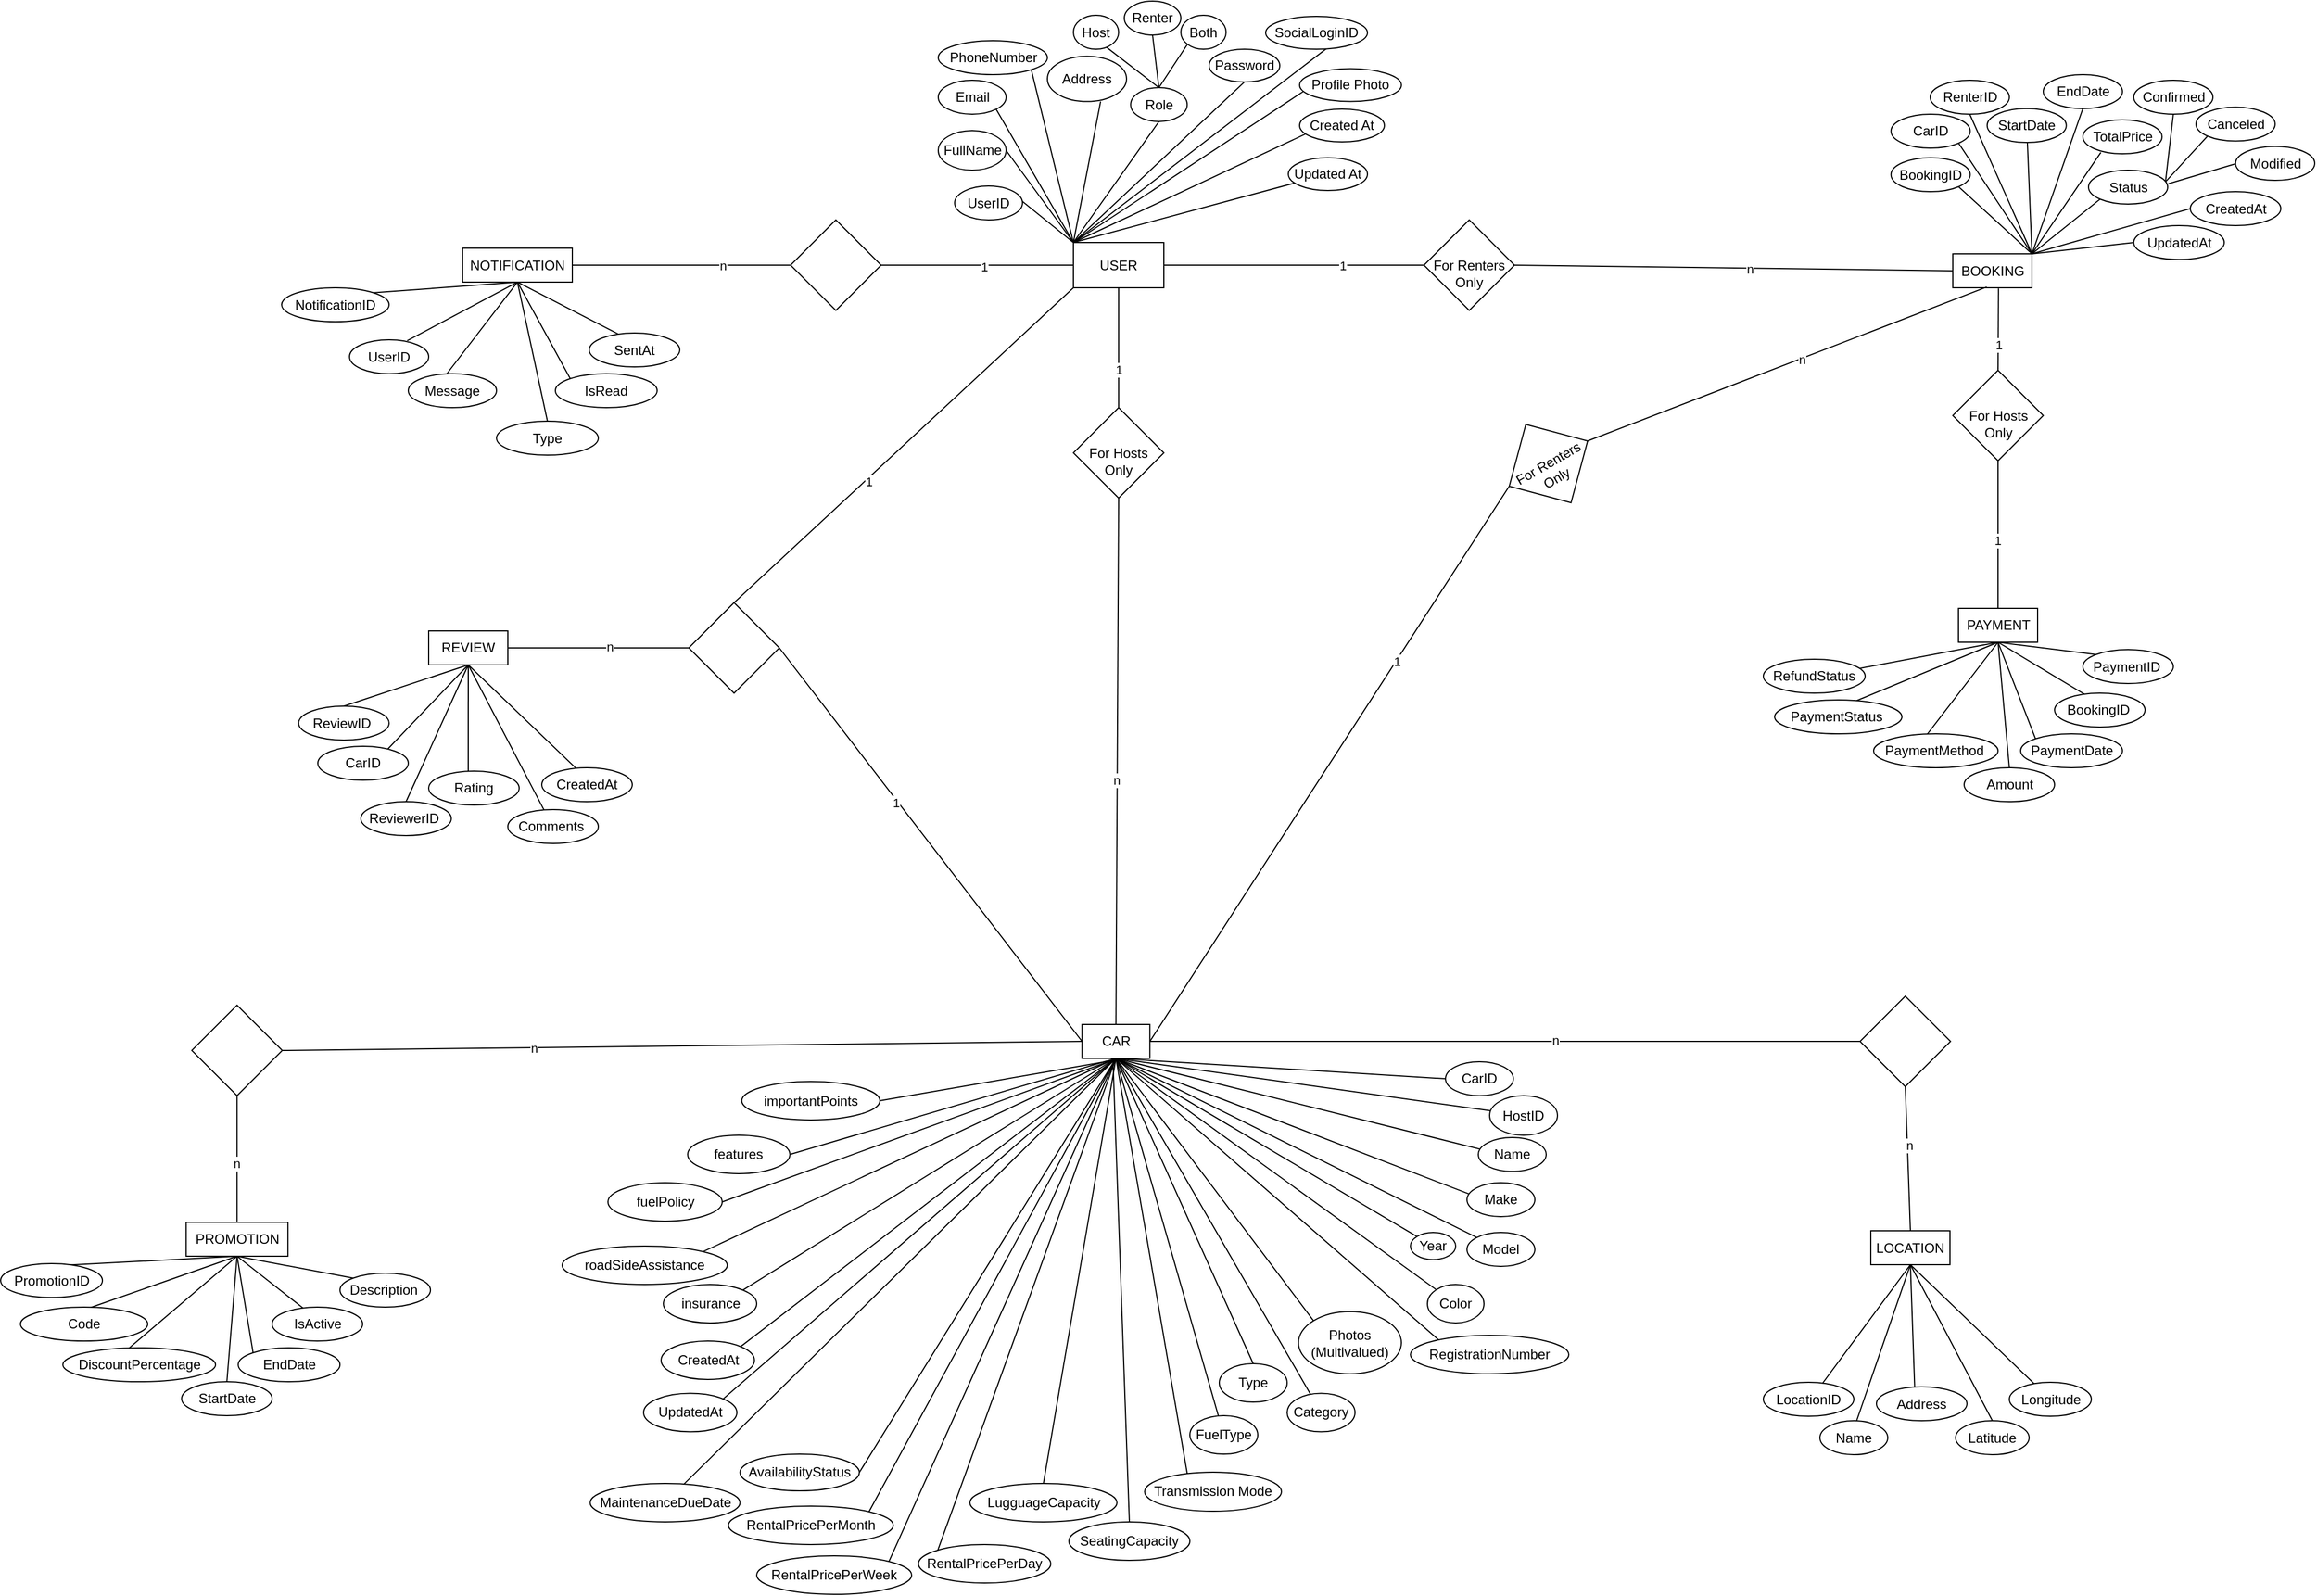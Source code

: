 <mxfile version="26.2.2">
  <diagram name="Page-1" id="eRmt_IbSF0te3_GmRRGh">
    <mxGraphModel dx="5982" dy="2296" grid="1" gridSize="10" guides="1" tooltips="1" connect="1" arrows="1" fold="1" page="1" pageScale="1" pageWidth="850" pageHeight="1100" math="0" shadow="0">
      <root>
        <mxCell id="0" />
        <mxCell id="1" parent="0" />
        <mxCell id="L9DdGGGKMgnVzfjOgFJ2-1" value="USER" style="rounded=0;whiteSpace=wrap;html=1;" parent="1" vertex="1">
          <mxGeometry x="189" y="343.5" width="80" height="40" as="geometry" />
        </mxCell>
        <mxCell id="L9DdGGGKMgnVzfjOgFJ2-2" value="" style="endArrow=none;html=1;rounded=0;entryX=0.937;entryY=0.354;entryDx=0;entryDy=0;exitX=0;exitY=0;exitDx=0;exitDy=0;entryPerimeter=0;" parent="1" source="L9DdGGGKMgnVzfjOgFJ2-1" target="L9DdGGGKMgnVzfjOgFJ2-6" edge="1">
          <mxGeometry width="50" height="50" relative="1" as="geometry">
            <mxPoint x="269" y="383.5" as="sourcePoint" />
            <mxPoint x="175.35" y="305.5" as="targetPoint" />
          </mxGeometry>
        </mxCell>
        <mxCell id="L9DdGGGKMgnVzfjOgFJ2-4" value="" style="endArrow=none;html=1;rounded=0;entryX=1;entryY=0.5;entryDx=0;entryDy=0;exitX=0;exitY=0;exitDx=0;exitDy=0;" parent="1" source="L9DdGGGKMgnVzfjOgFJ2-1" target="L9DdGGGKMgnVzfjOgFJ2-7" edge="1">
          <mxGeometry width="50" height="50" relative="1" as="geometry">
            <mxPoint x="269" y="273.5" as="sourcePoint" />
            <mxPoint x="213.4" y="277.92" as="targetPoint" />
          </mxGeometry>
        </mxCell>
        <mxCell id="L9DdGGGKMgnVzfjOgFJ2-6" value="UserID" style="ellipse;whiteSpace=wrap;html=1;" parent="1" vertex="1">
          <mxGeometry x="84" y="293.5" width="60" height="30" as="geometry" />
        </mxCell>
        <mxCell id="L9DdGGGKMgnVzfjOgFJ2-7" value="FullName" style="ellipse;whiteSpace=wrap;html=1;" parent="1" vertex="1">
          <mxGeometry x="69.5" y="244.5" width="60" height="35" as="geometry" />
        </mxCell>
        <mxCell id="L9DdGGGKMgnVzfjOgFJ2-9" value="" style="endArrow=none;html=1;rounded=0;entryX=1;entryY=1;entryDx=0;entryDy=0;exitX=0;exitY=0;exitDx=0;exitDy=0;" parent="1" source="L9DdGGGKMgnVzfjOgFJ2-1" target="L9DdGGGKMgnVzfjOgFJ2-10" edge="1">
          <mxGeometry width="50" height="50" relative="1" as="geometry">
            <mxPoint x="299" y="303.5" as="sourcePoint" />
            <mxPoint x="273.4" y="257.92" as="targetPoint" />
          </mxGeometry>
        </mxCell>
        <mxCell id="L9DdGGGKMgnVzfjOgFJ2-10" value="Email" style="ellipse;whiteSpace=wrap;html=1;" parent="1" vertex="1">
          <mxGeometry x="69.5" y="200" width="60" height="30" as="geometry" />
        </mxCell>
        <mxCell id="L9DdGGGKMgnVzfjOgFJ2-11" value="" style="endArrow=none;html=1;rounded=0;entryX=0.672;entryY=1.001;entryDx=0;entryDy=0;exitX=0;exitY=0;exitDx=0;exitDy=0;entryPerimeter=0;" parent="1" source="L9DdGGGKMgnVzfjOgFJ2-1" target="L9DdGGGKMgnVzfjOgFJ2-12" edge="1">
          <mxGeometry width="50" height="50" relative="1" as="geometry">
            <mxPoint x="359" y="313.5" as="sourcePoint" />
            <mxPoint x="333.4" y="267.92" as="targetPoint" />
          </mxGeometry>
        </mxCell>
        <mxCell id="L9DdGGGKMgnVzfjOgFJ2-12" value="Address" style="ellipse;whiteSpace=wrap;html=1;" parent="1" vertex="1">
          <mxGeometry x="166" y="178.75" width="70" height="40" as="geometry" />
        </mxCell>
        <mxCell id="L9DdGGGKMgnVzfjOgFJ2-13" value="" style="endArrow=none;html=1;rounded=0;entryX=0.5;entryY=1;entryDx=0;entryDy=0;exitX=0;exitY=0;exitDx=0;exitDy=0;" parent="1" source="L9DdGGGKMgnVzfjOgFJ2-1" target="L9DdGGGKMgnVzfjOgFJ2-14" edge="1">
          <mxGeometry width="50" height="50" relative="1" as="geometry">
            <mxPoint x="309" y="313.5" as="sourcePoint" />
            <mxPoint x="403.4" y="257.92" as="targetPoint" />
          </mxGeometry>
        </mxCell>
        <mxCell id="L9DdGGGKMgnVzfjOgFJ2-14" value="Role" style="ellipse;whiteSpace=wrap;html=1;" parent="1" vertex="1">
          <mxGeometry x="239.63" y="206.5" width="50" height="30" as="geometry" />
        </mxCell>
        <mxCell id="L9DdGGGKMgnVzfjOgFJ2-15" value="" style="endArrow=none;html=1;rounded=0;entryX=0;entryY=1;entryDx=0;entryDy=0;exitX=0.5;exitY=0;exitDx=0;exitDy=0;" parent="1" source="L9DdGGGKMgnVzfjOgFJ2-14" target="L9DdGGGKMgnVzfjOgFJ2-16" edge="1">
          <mxGeometry width="50" height="50" relative="1" as="geometry">
            <mxPoint x="259" y="243.5" as="sourcePoint" />
            <mxPoint x="353.4" y="187.92" as="targetPoint" />
          </mxGeometry>
        </mxCell>
        <mxCell id="L9DdGGGKMgnVzfjOgFJ2-16" value="Both" style="ellipse;whiteSpace=wrap;html=1;" parent="1" vertex="1">
          <mxGeometry x="284" y="142.5" width="40" height="30" as="geometry" />
        </mxCell>
        <mxCell id="L9DdGGGKMgnVzfjOgFJ2-17" value="" style="endArrow=none;html=1;rounded=0;entryX=0.722;entryY=0.931;entryDx=0;entryDy=0;exitX=0.5;exitY=0;exitDx=0;exitDy=0;entryPerimeter=0;" parent="1" source="L9DdGGGKMgnVzfjOgFJ2-14" target="L9DdGGGKMgnVzfjOgFJ2-18" edge="1">
          <mxGeometry width="50" height="50" relative="1" as="geometry">
            <mxPoint x="239" y="233.5" as="sourcePoint" />
            <mxPoint x="363.4" y="197.92" as="targetPoint" />
          </mxGeometry>
        </mxCell>
        <mxCell id="L9DdGGGKMgnVzfjOgFJ2-18" value="Host" style="ellipse;whiteSpace=wrap;html=1;" parent="1" vertex="1">
          <mxGeometry x="189" y="142.5" width="40" height="30" as="geometry" />
        </mxCell>
        <mxCell id="L9DdGGGKMgnVzfjOgFJ2-19" value="" style="endArrow=none;html=1;rounded=0;entryX=0.5;entryY=1;entryDx=0;entryDy=0;exitX=0.5;exitY=0;exitDx=0;exitDy=0;" parent="1" source="L9DdGGGKMgnVzfjOgFJ2-14" target="L9DdGGGKMgnVzfjOgFJ2-20" edge="1">
          <mxGeometry width="50" height="50" relative="1" as="geometry">
            <mxPoint x="214" y="223.5" as="sourcePoint" />
            <mxPoint x="323.4" y="157.92" as="targetPoint" />
          </mxGeometry>
        </mxCell>
        <mxCell id="L9DdGGGKMgnVzfjOgFJ2-20" value="Renter" style="ellipse;whiteSpace=wrap;html=1;" parent="1" vertex="1">
          <mxGeometry x="234" y="130" width="50" height="30" as="geometry" />
        </mxCell>
        <mxCell id="L9DdGGGKMgnVzfjOgFJ2-21" value="" style="endArrow=none;html=1;rounded=0;entryX=0.5;entryY=1;entryDx=0;entryDy=0;exitX=0;exitY=0;exitDx=0;exitDy=0;" parent="1" source="L9DdGGGKMgnVzfjOgFJ2-1" target="L9DdGGGKMgnVzfjOgFJ2-22" edge="1">
          <mxGeometry width="50" height="50" relative="1" as="geometry">
            <mxPoint x="294" y="304.5" as="sourcePoint" />
            <mxPoint x="458.4" y="238.92" as="targetPoint" />
          </mxGeometry>
        </mxCell>
        <mxCell id="L9DdGGGKMgnVzfjOgFJ2-22" value="Password" style="ellipse;whiteSpace=wrap;html=1;" parent="1" vertex="1">
          <mxGeometry x="309" y="172.5" width="62.5" height="29" as="geometry" />
        </mxCell>
        <mxCell id="L9DdGGGKMgnVzfjOgFJ2-23" value="" style="endArrow=none;html=1;rounded=0;entryX=0.598;entryY=0.98;entryDx=0;entryDy=0;exitX=0;exitY=0;exitDx=0;exitDy=0;entryPerimeter=0;" parent="1" source="L9DdGGGKMgnVzfjOgFJ2-1" target="L9DdGGGKMgnVzfjOgFJ2-24" edge="1">
          <mxGeometry width="50" height="50" relative="1" as="geometry">
            <mxPoint x="274" y="352.5" as="sourcePoint" />
            <mxPoint x="493.4" y="267.92" as="targetPoint" />
          </mxGeometry>
        </mxCell>
        <mxCell id="L9DdGGGKMgnVzfjOgFJ2-24" value="SocialLoginID" style="ellipse;whiteSpace=wrap;html=1;" parent="1" vertex="1">
          <mxGeometry x="359" y="143.5" width="90" height="29" as="geometry" />
        </mxCell>
        <mxCell id="L9DdGGGKMgnVzfjOgFJ2-25" value="" style="endArrow=none;html=1;rounded=0;entryX=0.056;entryY=0.655;entryDx=0;entryDy=0;exitX=0;exitY=0;exitDx=0;exitDy=0;entryPerimeter=0;" parent="1" source="L9DdGGGKMgnVzfjOgFJ2-1" target="L9DdGGGKMgnVzfjOgFJ2-26" edge="1">
          <mxGeometry width="50" height="50" relative="1" as="geometry">
            <mxPoint x="244" y="360.5" as="sourcePoint" />
            <mxPoint x="498.4" y="304.92" as="targetPoint" />
          </mxGeometry>
        </mxCell>
        <mxCell id="L9DdGGGKMgnVzfjOgFJ2-26" value="Profile Photo" style="ellipse;whiteSpace=wrap;html=1;" parent="1" vertex="1">
          <mxGeometry x="389" y="189.75" width="90" height="29" as="geometry" />
        </mxCell>
        <mxCell id="L9DdGGGKMgnVzfjOgFJ2-27" value="" style="endArrow=none;html=1;rounded=0;entryX=0.086;entryY=0.739;entryDx=0;entryDy=0;exitX=0;exitY=0;exitDx=0;exitDy=0;entryPerimeter=0;" parent="1" source="L9DdGGGKMgnVzfjOgFJ2-1" target="L9DdGGGKMgnVzfjOgFJ2-28" edge="1">
          <mxGeometry width="50" height="50" relative="1" as="geometry">
            <mxPoint x="254" y="333.5" as="sourcePoint" />
            <mxPoint x="508.4" y="314.92" as="targetPoint" />
          </mxGeometry>
        </mxCell>
        <mxCell id="L9DdGGGKMgnVzfjOgFJ2-28" value="Created At" style="ellipse;whiteSpace=wrap;html=1;" parent="1" vertex="1">
          <mxGeometry x="389" y="225.5" width="75" height="29" as="geometry" />
        </mxCell>
        <mxCell id="L9DdGGGKMgnVzfjOgFJ2-29" value="" style="endArrow=none;html=1;rounded=0;exitX=0;exitY=0;exitDx=0;exitDy=0;" parent="1" source="L9DdGGGKMgnVzfjOgFJ2-1" target="L9DdGGGKMgnVzfjOgFJ2-30" edge="1">
          <mxGeometry width="50" height="50" relative="1" as="geometry">
            <mxPoint x="339" y="463.5" as="sourcePoint" />
            <mxPoint x="593.4" y="444.92" as="targetPoint" />
          </mxGeometry>
        </mxCell>
        <mxCell id="L9DdGGGKMgnVzfjOgFJ2-30" value="Updated At" style="ellipse;whiteSpace=wrap;html=1;" parent="1" vertex="1">
          <mxGeometry x="379" y="268.5" width="70" height="29" as="geometry" />
        </mxCell>
        <mxCell id="L9DdGGGKMgnVzfjOgFJ2-31" value="" style="endArrow=none;html=1;rounded=0;entryX=0.5;entryY=1;entryDx=0;entryDy=0;exitX=0.5;exitY=0;exitDx=0;exitDy=0;" parent="1" source="L9DdGGGKMgnVzfjOgFJ2-41" target="L9DdGGGKMgnVzfjOgFJ2-1" edge="1">
          <mxGeometry width="50" height="50" relative="1" as="geometry">
            <mxPoint x="299" y="443.5" as="sourcePoint" />
            <mxPoint x="295" y="433.5" as="targetPoint" />
          </mxGeometry>
        </mxCell>
        <mxCell id="L9DdGGGKMgnVzfjOgFJ2-43" value="1" style="edgeLabel;html=1;align=center;verticalAlign=middle;resizable=0;points=[];" parent="L9DdGGGKMgnVzfjOgFJ2-31" vertex="1" connectable="0">
          <mxGeometry x="-0.371" relative="1" as="geometry">
            <mxPoint as="offset" />
          </mxGeometry>
        </mxCell>
        <mxCell id="L9DdGGGKMgnVzfjOgFJ2-32" value="CAR" style="rounded=0;whiteSpace=wrap;html=1;" parent="1" vertex="1">
          <mxGeometry x="196.63" y="1035" width="60" height="30" as="geometry" />
        </mxCell>
        <mxCell id="L9DdGGGKMgnVzfjOgFJ2-33" value="" style="endArrow=none;html=1;rounded=0;entryX=0;entryY=0.5;entryDx=0;entryDy=0;exitX=0.5;exitY=1;exitDx=0;exitDy=0;" parent="1" source="L9DdGGGKMgnVzfjOgFJ2-32" target="L9DdGGGKMgnVzfjOgFJ2-35" edge="1">
          <mxGeometry width="50" height="50" relative="1" as="geometry">
            <mxPoint x="286" y="981.5" as="sourcePoint" />
            <mxPoint x="177.35" y="1023.5" as="targetPoint" />
          </mxGeometry>
        </mxCell>
        <mxCell id="L9DdGGGKMgnVzfjOgFJ2-34" value="" style="endArrow=none;html=1;rounded=0;exitX=0.5;exitY=1;exitDx=0;exitDy=0;" parent="1" source="L9DdGGGKMgnVzfjOgFJ2-32" target="L9DdGGGKMgnVzfjOgFJ2-36" edge="1">
          <mxGeometry width="50" height="50" relative="1" as="geometry">
            <mxPoint x="261" y="1001.5" as="sourcePoint" />
            <mxPoint x="215.4" y="995.92" as="targetPoint" />
          </mxGeometry>
        </mxCell>
        <mxCell id="L9DdGGGKMgnVzfjOgFJ2-35" value="CarID " style="ellipse;whiteSpace=wrap;html=1;" parent="1" vertex="1">
          <mxGeometry x="518" y="1068" width="60" height="30" as="geometry" />
        </mxCell>
        <mxCell id="L9DdGGGKMgnVzfjOgFJ2-36" value="HostID " style="ellipse;whiteSpace=wrap;html=1;" parent="1" vertex="1">
          <mxGeometry x="557" y="1098" width="60" height="35" as="geometry" />
        </mxCell>
        <mxCell id="L9DdGGGKMgnVzfjOgFJ2-37" value="" style="endArrow=none;html=1;rounded=0;exitX=0.5;exitY=1;exitDx=0;exitDy=0;" parent="1" source="L9DdGGGKMgnVzfjOgFJ2-32" target="L9DdGGGKMgnVzfjOgFJ2-38" edge="1">
          <mxGeometry width="50" height="50" relative="1" as="geometry">
            <mxPoint x="261" y="1061.5" as="sourcePoint" />
            <mxPoint x="275.4" y="975.92" as="targetPoint" />
          </mxGeometry>
        </mxCell>
        <mxCell id="L9DdGGGKMgnVzfjOgFJ2-38" value="Model" style="ellipse;whiteSpace=wrap;html=1;" parent="1" vertex="1">
          <mxGeometry x="537" y="1219" width="60" height="30" as="geometry" />
        </mxCell>
        <mxCell id="L9DdGGGKMgnVzfjOgFJ2-39" value="" style="endArrow=none;html=1;rounded=0;exitX=0.5;exitY=1;exitDx=0;exitDy=0;" parent="1" source="L9DdGGGKMgnVzfjOgFJ2-32" target="L9DdGGGKMgnVzfjOgFJ2-40" edge="1">
          <mxGeometry width="50" height="50" relative="1" as="geometry">
            <mxPoint x="261" y="1061.5" as="sourcePoint" />
            <mxPoint x="335.4" y="985.92" as="targetPoint" />
          </mxGeometry>
        </mxCell>
        <mxCell id="L9DdGGGKMgnVzfjOgFJ2-40" value="Year" style="ellipse;whiteSpace=wrap;html=1;" parent="1" vertex="1">
          <mxGeometry x="487" y="1219" width="40" height="24" as="geometry" />
        </mxCell>
        <mxCell id="L9DdGGGKMgnVzfjOgFJ2-41" value="&lt;div&gt;&lt;br&gt;&lt;/div&gt;For Hosts&lt;div&gt;Only&lt;/div&gt;" style="rhombus;whiteSpace=wrap;html=1;rotation=0;" parent="1" vertex="1">
          <mxGeometry x="189" y="489.5" width="80" height="80" as="geometry" />
        </mxCell>
        <mxCell id="L9DdGGGKMgnVzfjOgFJ2-42" value="" style="endArrow=none;html=1;rounded=0;entryX=0.5;entryY=1;entryDx=0;entryDy=0;exitX=0.5;exitY=0;exitDx=0;exitDy=0;" parent="1" source="L9DdGGGKMgnVzfjOgFJ2-32" target="L9DdGGGKMgnVzfjOgFJ2-41" edge="1">
          <mxGeometry width="50" height="50" relative="1" as="geometry">
            <mxPoint x="298.58" y="640.5" as="sourcePoint" />
            <mxPoint x="298.58" y="570.5" as="targetPoint" />
          </mxGeometry>
        </mxCell>
        <mxCell id="L9DdGGGKMgnVzfjOgFJ2-44" value="n" style="edgeLabel;html=1;align=center;verticalAlign=middle;resizable=0;points=[];" parent="L9DdGGGKMgnVzfjOgFJ2-42" vertex="1" connectable="0">
          <mxGeometry x="-0.071" y="1" relative="1" as="geometry">
            <mxPoint as="offset" />
          </mxGeometry>
        </mxCell>
        <mxCell id="L9DdGGGKMgnVzfjOgFJ2-45" value="" style="endArrow=none;html=1;rounded=0;exitX=0.5;exitY=1;exitDx=0;exitDy=0;" parent="1" source="L9DdGGGKMgnVzfjOgFJ2-32" target="L9DdGGGKMgnVzfjOgFJ2-46" edge="1">
          <mxGeometry width="50" height="50" relative="1" as="geometry">
            <mxPoint x="276" y="1006.5" as="sourcePoint" />
            <mxPoint x="345.4" y="995.92" as="targetPoint" />
          </mxGeometry>
        </mxCell>
        <mxCell id="L9DdGGGKMgnVzfjOgFJ2-46" value="Category " style="ellipse;whiteSpace=wrap;html=1;" parent="1" vertex="1">
          <mxGeometry x="378" y="1361.25" width="60" height="34" as="geometry" />
        </mxCell>
        <mxCell id="L9DdGGGKMgnVzfjOgFJ2-47" value="" style="endArrow=none;html=1;rounded=0;exitX=0.5;exitY=1;exitDx=0;exitDy=0;" parent="1" source="L9DdGGGKMgnVzfjOgFJ2-32" target="L9DdGGGKMgnVzfjOgFJ2-48" edge="1">
          <mxGeometry width="50" height="50" relative="1" as="geometry">
            <mxPoint x="286" y="1016.5" as="sourcePoint" />
            <mxPoint x="355.4" y="1005.92" as="targetPoint" />
          </mxGeometry>
        </mxCell>
        <mxCell id="L9DdGGGKMgnVzfjOgFJ2-48" value="Color" style="ellipse;whiteSpace=wrap;html=1;" parent="1" vertex="1">
          <mxGeometry x="502" y="1265" width="50" height="34" as="geometry" />
        </mxCell>
        <mxCell id="L9DdGGGKMgnVzfjOgFJ2-49" value="" style="endArrow=none;html=1;rounded=0;exitX=0.5;exitY=1;exitDx=0;exitDy=0;entryX=0.205;entryY=0.214;entryDx=0;entryDy=0;entryPerimeter=0;" parent="1" source="L9DdGGGKMgnVzfjOgFJ2-32" target="L9DdGGGKMgnVzfjOgFJ2-50" edge="1">
          <mxGeometry width="50" height="50" relative="1" as="geometry">
            <mxPoint x="213" y="924.5" as="sourcePoint" />
            <mxPoint x="282.4" y="913.92" as="targetPoint" />
          </mxGeometry>
        </mxCell>
        <mxCell id="L9DdGGGKMgnVzfjOgFJ2-50" value="RegistrationNumber" style="ellipse;whiteSpace=wrap;html=1;" parent="1" vertex="1">
          <mxGeometry x="487" y="1310" width="140" height="34" as="geometry" />
        </mxCell>
        <mxCell id="L9DdGGGKMgnVzfjOgFJ2-51" value="" style="endArrow=none;html=1;rounded=0;exitX=0.5;exitY=1;exitDx=0;exitDy=0;" parent="1" source="L9DdGGGKMgnVzfjOgFJ2-32" target="L9DdGGGKMgnVzfjOgFJ2-52" edge="1">
          <mxGeometry width="50" height="50" relative="1" as="geometry">
            <mxPoint x="266" y="992.5" as="sourcePoint" />
            <mxPoint x="402.4" y="961.92" as="targetPoint" />
          </mxGeometry>
        </mxCell>
        <mxCell id="L9DdGGGKMgnVzfjOgFJ2-52" value="FuelType  " style="ellipse;whiteSpace=wrap;html=1;" parent="1" vertex="1">
          <mxGeometry x="292" y="1381" width="60" height="34" as="geometry" />
        </mxCell>
        <mxCell id="L9DdGGGKMgnVzfjOgFJ2-53" value="" style="endArrow=none;html=1;rounded=0;exitX=0.455;exitY=0.995;exitDx=0;exitDy=0;exitPerimeter=0;entryX=0.5;entryY=0;entryDx=0;entryDy=0;" parent="1" source="L9DdGGGKMgnVzfjOgFJ2-32" target="L9DdGGGKMgnVzfjOgFJ2-54" edge="1">
          <mxGeometry width="50" height="50" relative="1" as="geometry">
            <mxPoint x="242" y="915.5" as="sourcePoint" />
            <mxPoint x="321.4" y="914.92" as="targetPoint" />
          </mxGeometry>
        </mxCell>
        <mxCell id="L9DdGGGKMgnVzfjOgFJ2-54" value="SeatingCapacity " style="ellipse;whiteSpace=wrap;html=1;" parent="1" vertex="1">
          <mxGeometry x="185" y="1475" width="107" height="34" as="geometry" />
        </mxCell>
        <mxCell id="L9DdGGGKMgnVzfjOgFJ2-55" value="" style="endArrow=none;html=1;rounded=0;exitX=0.5;exitY=1;exitDx=0;exitDy=0;entryX=0;entryY=0;entryDx=0;entryDy=0;" parent="1" source="L9DdGGGKMgnVzfjOgFJ2-32" target="L9DdGGGKMgnVzfjOgFJ2-56" edge="1">
          <mxGeometry width="50" height="50" relative="1" as="geometry">
            <mxPoint x="242" y="881.5" as="sourcePoint" />
            <mxPoint x="321.4" y="880.92" as="targetPoint" />
          </mxGeometry>
        </mxCell>
        <mxCell id="L9DdGGGKMgnVzfjOgFJ2-56" value="RentalPricePerDay " style="ellipse;whiteSpace=wrap;html=1;" parent="1" vertex="1">
          <mxGeometry x="52" y="1495" width="117" height="34" as="geometry" />
        </mxCell>
        <mxCell id="L9DdGGGKMgnVzfjOgFJ2-57" value="" style="endArrow=none;html=1;rounded=0;exitX=0.5;exitY=1;exitDx=0;exitDy=0;entryX=1;entryY=0.5;entryDx=0;entryDy=0;" parent="1" source="L9DdGGGKMgnVzfjOgFJ2-32" target="L9DdGGGKMgnVzfjOgFJ2-58" edge="1">
          <mxGeometry width="50" height="50" relative="1" as="geometry">
            <mxPoint x="79.75" y="1451.5" as="sourcePoint" />
            <mxPoint x="259.65" y="1363.92" as="targetPoint" />
          </mxGeometry>
        </mxCell>
        <mxCell id="L9DdGGGKMgnVzfjOgFJ2-58" value="AvailabilityStatus  " style="ellipse;whiteSpace=wrap;html=1;" parent="1" vertex="1">
          <mxGeometry x="-105.75" y="1415" width="105.5" height="32.5" as="geometry" />
        </mxCell>
        <mxCell id="L9DdGGGKMgnVzfjOgFJ2-59" value="" style="endArrow=none;html=1;rounded=0;exitX=0.5;exitY=1;exitDx=0;exitDy=0;" parent="1" source="L9DdGGGKMgnVzfjOgFJ2-32" target="L9DdGGGKMgnVzfjOgFJ2-60" edge="1">
          <mxGeometry width="50" height="50" relative="1" as="geometry">
            <mxPoint x="79.75" y="1451.5" as="sourcePoint" />
            <mxPoint x="365.15" y="1364.92" as="targetPoint" />
          </mxGeometry>
        </mxCell>
        <mxCell id="L9DdGGGKMgnVzfjOgFJ2-60" value="MaintenanceDueDate   " style="ellipse;whiteSpace=wrap;html=1;" parent="1" vertex="1">
          <mxGeometry x="-238.25" y="1441" width="132.5" height="34" as="geometry" />
        </mxCell>
        <mxCell id="L9DdGGGKMgnVzfjOgFJ2-61" value="" style="endArrow=none;html=1;rounded=0;exitX=0.5;exitY=1;exitDx=0;exitDy=0;entryX=1;entryY=0;entryDx=0;entryDy=0;" parent="1" source="L9DdGGGKMgnVzfjOgFJ2-32" target="L9DdGGGKMgnVzfjOgFJ2-62" edge="1">
          <mxGeometry width="50" height="50" relative="1" as="geometry">
            <mxPoint x="79.75" y="1451.5" as="sourcePoint" />
            <mxPoint x="309.65" y="1308.92" as="targetPoint" />
          </mxGeometry>
        </mxCell>
        <mxCell id="L9DdGGGKMgnVzfjOgFJ2-62" value="CreatedAt  " style="ellipse;whiteSpace=wrap;html=1;" parent="1" vertex="1">
          <mxGeometry x="-175.5" y="1315" width="82.5" height="34" as="geometry" />
        </mxCell>
        <mxCell id="L9DdGGGKMgnVzfjOgFJ2-63" value="" style="endArrow=none;html=1;rounded=0;exitX=0.5;exitY=1;exitDx=0;exitDy=0;entryX=1;entryY=0;entryDx=0;entryDy=0;" parent="1" source="L9DdGGGKMgnVzfjOgFJ2-32" target="L9DdGGGKMgnVzfjOgFJ2-64" edge="1">
          <mxGeometry width="50" height="50" relative="1" as="geometry">
            <mxPoint x="79.75" y="1451.5" as="sourcePoint" />
            <mxPoint x="378.15" y="1342.92" as="targetPoint" />
          </mxGeometry>
        </mxCell>
        <mxCell id="L9DdGGGKMgnVzfjOgFJ2-64" value="UpdatedAt  " style="ellipse;whiteSpace=wrap;html=1;" parent="1" vertex="1">
          <mxGeometry x="-191" y="1361.25" width="82.5" height="34" as="geometry" />
        </mxCell>
        <mxCell id="L9DdGGGKMgnVzfjOgFJ2-65" value="" style="endArrow=none;html=1;rounded=0;entryX=1;entryY=0.5;entryDx=0;entryDy=0;exitX=0;exitY=0.5;exitDx=0;exitDy=0;" parent="1" source="L9DdGGGKMgnVzfjOgFJ2-68" target="L9DdGGGKMgnVzfjOgFJ2-1" edge="1">
          <mxGeometry width="50" height="50" relative="1" as="geometry">
            <mxPoint x="549" y="411.5" as="sourcePoint" />
            <mxPoint x="549" y="351.5" as="targetPoint" />
          </mxGeometry>
        </mxCell>
        <mxCell id="L9DdGGGKMgnVzfjOgFJ2-66" value="1" style="edgeLabel;html=1;align=center;verticalAlign=middle;resizable=0;points=[];" parent="L9DdGGGKMgnVzfjOgFJ2-65" vertex="1" connectable="0">
          <mxGeometry x="-0.371" relative="1" as="geometry">
            <mxPoint as="offset" />
          </mxGeometry>
        </mxCell>
        <mxCell id="L9DdGGGKMgnVzfjOgFJ2-67" value="BOOKING" style="rounded=0;whiteSpace=wrap;html=1;" parent="1" vertex="1">
          <mxGeometry x="966.5" y="353.5" width="70" height="30" as="geometry" />
        </mxCell>
        <mxCell id="L9DdGGGKMgnVzfjOgFJ2-68" value="&lt;div&gt;&lt;br&gt;&lt;/div&gt;For Renters&lt;div&gt;Only&lt;/div&gt;" style="rhombus;whiteSpace=wrap;html=1;" parent="1" vertex="1">
          <mxGeometry x="499" y="323.5" width="80" height="80" as="geometry" />
        </mxCell>
        <mxCell id="L9DdGGGKMgnVzfjOgFJ2-69" value="" style="endArrow=none;html=1;rounded=0;entryX=1;entryY=0.5;entryDx=0;entryDy=0;exitX=0;exitY=0.5;exitDx=0;exitDy=0;" parent="1" source="L9DdGGGKMgnVzfjOgFJ2-67" target="L9DdGGGKMgnVzfjOgFJ2-68" edge="1">
          <mxGeometry width="50" height="50" relative="1" as="geometry">
            <mxPoint x="548.58" y="608.5" as="sourcePoint" />
            <mxPoint x="548.58" y="538.5" as="targetPoint" />
          </mxGeometry>
        </mxCell>
        <mxCell id="L9DdGGGKMgnVzfjOgFJ2-70" value="n" style="edgeLabel;html=1;align=center;verticalAlign=middle;resizable=0;points=[];" parent="L9DdGGGKMgnVzfjOgFJ2-69" vertex="1" connectable="0">
          <mxGeometry x="-0.071" y="1" relative="1" as="geometry">
            <mxPoint as="offset" />
          </mxGeometry>
        </mxCell>
        <mxCell id="L9DdGGGKMgnVzfjOgFJ2-72" value="" style="endArrow=none;html=1;rounded=0;entryX=1;entryY=1;entryDx=0;entryDy=0;exitX=1;exitY=0;exitDx=0;exitDy=0;" parent="1" source="L9DdGGGKMgnVzfjOgFJ2-67" target="L9DdGGGKMgnVzfjOgFJ2-73" edge="1">
          <mxGeometry width="50" height="50" relative="1" as="geometry">
            <mxPoint x="996.5" y="420.5" as="sourcePoint" />
            <mxPoint x="982.85" y="267.5" as="targetPoint" />
          </mxGeometry>
        </mxCell>
        <mxCell id="L9DdGGGKMgnVzfjOgFJ2-73" value="BookingID  " style="ellipse;whiteSpace=wrap;html=1;" parent="1" vertex="1">
          <mxGeometry x="911.86" y="268.5" width="70" height="30" as="geometry" />
        </mxCell>
        <mxCell id="L9DdGGGKMgnVzfjOgFJ2-74" value="" style="endArrow=none;html=1;rounded=0;entryX=1;entryY=1;entryDx=0;entryDy=0;exitX=1;exitY=0;exitDx=0;exitDy=0;" parent="1" source="L9DdGGGKMgnVzfjOgFJ2-67" target="L9DdGGGKMgnVzfjOgFJ2-75" edge="1">
          <mxGeometry width="50" height="50" relative="1" as="geometry">
            <mxPoint x="1166.5" y="280.5" as="sourcePoint" />
            <mxPoint x="1112.85" y="194.5" as="targetPoint" />
            <Array as="points" />
          </mxGeometry>
        </mxCell>
        <mxCell id="L9DdGGGKMgnVzfjOgFJ2-75" value="CarID  " style="ellipse;whiteSpace=wrap;html=1;" parent="1" vertex="1">
          <mxGeometry x="911.86" y="230" width="70" height="30" as="geometry" />
        </mxCell>
        <mxCell id="L9DdGGGKMgnVzfjOgFJ2-76" value="" style="endArrow=none;html=1;rounded=0;entryX=0.5;entryY=1;entryDx=0;entryDy=0;exitX=1;exitY=0;exitDx=0;exitDy=0;" parent="1" source="L9DdGGGKMgnVzfjOgFJ2-67" target="L9DdGGGKMgnVzfjOgFJ2-77" edge="1">
          <mxGeometry width="50" height="50" relative="1" as="geometry">
            <mxPoint x="1036.5" y="348.5" as="sourcePoint" />
            <mxPoint x="1112.85" y="102.5" as="targetPoint" />
          </mxGeometry>
        </mxCell>
        <mxCell id="L9DdGGGKMgnVzfjOgFJ2-77" value="EndDate " style="ellipse;whiteSpace=wrap;html=1;" parent="1" vertex="1">
          <mxGeometry x="1046.5" y="195" width="70" height="30" as="geometry" />
        </mxCell>
        <mxCell id="L9DdGGGKMgnVzfjOgFJ2-78" value="" style="endArrow=none;html=1;rounded=0;exitX=1;exitY=0;exitDx=0;exitDy=0;" parent="1" source="L9DdGGGKMgnVzfjOgFJ2-67" target="L9DdGGGKMgnVzfjOgFJ2-79" edge="1">
          <mxGeometry width="50" height="50" relative="1" as="geometry">
            <mxPoint x="1086.5" y="205" as="sourcePoint" />
            <mxPoint x="1032.85" y="119" as="targetPoint" />
          </mxGeometry>
        </mxCell>
        <mxCell id="L9DdGGGKMgnVzfjOgFJ2-79" value="StartDate " style="ellipse;whiteSpace=wrap;html=1;" parent="1" vertex="1">
          <mxGeometry x="996.86" y="225" width="70" height="30" as="geometry" />
        </mxCell>
        <mxCell id="L9DdGGGKMgnVzfjOgFJ2-80" value="" style="endArrow=none;html=1;rounded=0;entryX=0.5;entryY=1;entryDx=0;entryDy=0;exitX=1;exitY=0;exitDx=0;exitDy=0;" parent="1" source="L9DdGGGKMgnVzfjOgFJ2-67" target="L9DdGGGKMgnVzfjOgFJ2-81" edge="1">
          <mxGeometry width="50" height="50" relative="1" as="geometry">
            <mxPoint x="996.5" y="228.5" as="sourcePoint" />
            <mxPoint x="942.85" y="142.5" as="targetPoint" />
          </mxGeometry>
        </mxCell>
        <mxCell id="L9DdGGGKMgnVzfjOgFJ2-81" value="RenterID  " style="ellipse;whiteSpace=wrap;html=1;" parent="1" vertex="1">
          <mxGeometry x="946.5" y="200" width="70" height="30" as="geometry" />
        </mxCell>
        <mxCell id="L9DdGGGKMgnVzfjOgFJ2-82" value="" style="endArrow=none;html=1;rounded=0;entryX=0.227;entryY=0.961;entryDx=0;entryDy=0;exitX=1;exitY=0;exitDx=0;exitDy=0;entryPerimeter=0;" parent="1" source="L9DdGGGKMgnVzfjOgFJ2-67" target="L9DdGGGKMgnVzfjOgFJ2-83" edge="1">
          <mxGeometry width="50" height="50" relative="1" as="geometry">
            <mxPoint x="1036.5" y="348.5" as="sourcePoint" />
            <mxPoint x="1162.85" y="139" as="targetPoint" />
          </mxGeometry>
        </mxCell>
        <mxCell id="L9DdGGGKMgnVzfjOgFJ2-83" value="TotalPrice " style="ellipse;whiteSpace=wrap;html=1;" parent="1" vertex="1">
          <mxGeometry x="1081.5" y="235" width="70" height="30" as="geometry" />
        </mxCell>
        <mxCell id="L9DdGGGKMgnVzfjOgFJ2-84" value="" style="endArrow=none;html=1;rounded=0;entryX=0;entryY=1;entryDx=0;entryDy=0;exitX=1;exitY=0;exitDx=0;exitDy=0;" parent="1" source="L9DdGGGKMgnVzfjOgFJ2-67" target="L9DdGGGKMgnVzfjOgFJ2-85" edge="1">
          <mxGeometry width="50" height="50" relative="1" as="geometry">
            <mxPoint x="1076.5" y="388.5" as="sourcePoint" />
            <mxPoint x="1202.85" y="174" as="targetPoint" />
          </mxGeometry>
        </mxCell>
        <mxCell id="L9DdGGGKMgnVzfjOgFJ2-85" value="Status  " style="ellipse;whiteSpace=wrap;html=1;" parent="1" vertex="1">
          <mxGeometry x="1086.5" y="279.5" width="70" height="30" as="geometry" />
        </mxCell>
        <mxCell id="L9DdGGGKMgnVzfjOgFJ2-86" value="" style="endArrow=none;html=1;rounded=0;entryX=0;entryY=0.5;entryDx=0;entryDy=0;exitX=1;exitY=0;exitDx=0;exitDy=0;" parent="1" source="L9DdGGGKMgnVzfjOgFJ2-67" target="L9DdGGGKMgnVzfjOgFJ2-87" edge="1">
          <mxGeometry width="50" height="50" relative="1" as="geometry">
            <mxPoint x="1086.5" y="454" as="sourcePoint" />
            <mxPoint x="1212.85" y="239.5" as="targetPoint" />
          </mxGeometry>
        </mxCell>
        <mxCell id="L9DdGGGKMgnVzfjOgFJ2-87" value="CreatedAt " style="ellipse;whiteSpace=wrap;html=1;" parent="1" vertex="1">
          <mxGeometry x="1176.5" y="298.5" width="80" height="30" as="geometry" />
        </mxCell>
        <mxCell id="L9DdGGGKMgnVzfjOgFJ2-89" value="" style="endArrow=none;html=1;rounded=0;entryX=0;entryY=0.5;entryDx=0;entryDy=0;exitX=1;exitY=0;exitDx=0;exitDy=0;" parent="1" source="L9DdGGGKMgnVzfjOgFJ2-67" target="L9DdGGGKMgnVzfjOgFJ2-90" edge="1">
          <mxGeometry width="50" height="50" relative="1" as="geometry">
            <mxPoint x="1036.5" y="358.5" as="sourcePoint" />
            <mxPoint x="1212.85" y="279.5" as="targetPoint" />
          </mxGeometry>
        </mxCell>
        <mxCell id="L9DdGGGKMgnVzfjOgFJ2-90" value="UpdatedAt " style="ellipse;whiteSpace=wrap;html=1;" parent="1" vertex="1">
          <mxGeometry x="1126.5" y="328.5" width="80" height="30" as="geometry" />
        </mxCell>
        <mxCell id="L9DdGGGKMgnVzfjOgFJ2-93" value="" style="endArrow=none;html=1;rounded=0;entryX=0.5;entryY=1;entryDx=0;entryDy=0;exitX=0.973;exitY=0.326;exitDx=0;exitDy=0;exitPerimeter=0;" parent="1" source="L9DdGGGKMgnVzfjOgFJ2-85" target="L9DdGGGKMgnVzfjOgFJ2-94" edge="1">
          <mxGeometry width="50" height="50" relative="1" as="geometry">
            <mxPoint x="1176.5" y="281" as="sourcePoint" />
            <mxPoint x="1312.85" y="121.5" as="targetPoint" />
          </mxGeometry>
        </mxCell>
        <mxCell id="L9DdGGGKMgnVzfjOgFJ2-94" value="Confirmed  " style="ellipse;whiteSpace=wrap;html=1;" parent="1" vertex="1">
          <mxGeometry x="1126.5" y="200" width="70" height="30" as="geometry" />
        </mxCell>
        <mxCell id="L9DdGGGKMgnVzfjOgFJ2-95" value="" style="endArrow=none;html=1;rounded=0;entryX=0;entryY=1;entryDx=0;entryDy=0;exitX=0.971;exitY=0.348;exitDx=0;exitDy=0;exitPerimeter=0;" parent="1" source="L9DdGGGKMgnVzfjOgFJ2-85" target="L9DdGGGKMgnVzfjOgFJ2-96" edge="1">
          <mxGeometry width="50" height="50" relative="1" as="geometry">
            <mxPoint x="1176.5" y="313.25" as="sourcePoint" />
            <mxPoint x="1323.85" y="159.25" as="targetPoint" />
          </mxGeometry>
        </mxCell>
        <mxCell id="L9DdGGGKMgnVzfjOgFJ2-96" value="Canceled  " style="ellipse;whiteSpace=wrap;html=1;" parent="1" vertex="1">
          <mxGeometry x="1181.5" y="223.75" width="70" height="30" as="geometry" />
        </mxCell>
        <mxCell id="L9DdGGGKMgnVzfjOgFJ2-97" value="" style="endArrow=none;html=1;rounded=0;entryX=0.035;entryY=0.487;entryDx=0;entryDy=0;exitX=1.008;exitY=0.4;exitDx=0;exitDy=0;exitPerimeter=0;entryPerimeter=0;" parent="1" source="L9DdGGGKMgnVzfjOgFJ2-85" target="L9DdGGGKMgnVzfjOgFJ2-98" edge="1">
          <mxGeometry width="50" height="50" relative="1" as="geometry">
            <mxPoint x="1166.5" y="314.5" as="sourcePoint" />
            <mxPoint x="1325.85" y="195.25" as="targetPoint" />
          </mxGeometry>
        </mxCell>
        <mxCell id="L9DdGGGKMgnVzfjOgFJ2-98" value="Modified  " style="ellipse;whiteSpace=wrap;html=1;" parent="1" vertex="1">
          <mxGeometry x="1216.5" y="258.5" width="70" height="30" as="geometry" />
        </mxCell>
        <mxCell id="L9DdGGGKMgnVzfjOgFJ2-99" value="" style="endArrow=none;html=1;rounded=0;entryX=1;entryY=0.5;entryDx=0;entryDy=0;exitX=0;exitY=0.5;exitDx=0;exitDy=0;" parent="1" source="L9DdGGGKMgnVzfjOgFJ2-101" target="L9DdGGGKMgnVzfjOgFJ2-32" edge="1">
          <mxGeometry width="50" height="50" relative="1" as="geometry">
            <mxPoint x="579" y="604.5" as="sourcePoint" />
            <mxPoint x="369" y="556.5" as="targetPoint" />
          </mxGeometry>
        </mxCell>
        <mxCell id="L9DdGGGKMgnVzfjOgFJ2-100" value="1" style="edgeLabel;html=1;align=center;verticalAlign=middle;resizable=0;points=[];" parent="L9DdGGGKMgnVzfjOgFJ2-99" vertex="1" connectable="0">
          <mxGeometry x="-0.371" relative="1" as="geometry">
            <mxPoint as="offset" />
          </mxGeometry>
        </mxCell>
        <mxCell id="L9DdGGGKMgnVzfjOgFJ2-101" value="&lt;div&gt;&lt;br&gt;&lt;/div&gt;For Renters&lt;div&gt;Only&lt;/div&gt;" style="rhombus;whiteSpace=wrap;html=1;rotation=-30;" parent="1" vertex="1">
          <mxGeometry x="569" y="499" width="80" height="80" as="geometry" />
        </mxCell>
        <mxCell id="L9DdGGGKMgnVzfjOgFJ2-102" value="" style="endArrow=none;html=1;rounded=0;entryX=1;entryY=0.5;entryDx=0;entryDy=0;exitX=0.429;exitY=0.977;exitDx=0;exitDy=0;exitPerimeter=0;" parent="1" source="L9DdGGGKMgnVzfjOgFJ2-67" target="L9DdGGGKMgnVzfjOgFJ2-101" edge="1">
          <mxGeometry width="50" height="50" relative="1" as="geometry">
            <mxPoint x="739" y="556.5" as="sourcePoint" />
            <mxPoint x="578.58" y="731.5" as="targetPoint" />
          </mxGeometry>
        </mxCell>
        <mxCell id="L9DdGGGKMgnVzfjOgFJ2-103" value="n" style="edgeLabel;html=1;align=center;verticalAlign=middle;resizable=0;points=[];" parent="L9DdGGGKMgnVzfjOgFJ2-102" vertex="1" connectable="0">
          <mxGeometry x="-0.071" y="1" relative="1" as="geometry">
            <mxPoint as="offset" />
          </mxGeometry>
        </mxCell>
        <mxCell id="L9DdGGGKMgnVzfjOgFJ2-105" value="" style="endArrow=none;html=1;rounded=0;exitX=0.5;exitY=0;exitDx=0;exitDy=0;entryX=0.577;entryY=1.019;entryDx=0;entryDy=0;entryPerimeter=0;" parent="1" source="L9DdGGGKMgnVzfjOgFJ2-107" target="L9DdGGGKMgnVzfjOgFJ2-67" edge="1">
          <mxGeometry width="50" height="50" relative="1" as="geometry">
            <mxPoint x="1006.5" y="446.5" as="sourcePoint" />
            <mxPoint x="1016.5" y="398.5" as="targetPoint" />
          </mxGeometry>
        </mxCell>
        <mxCell id="L9DdGGGKMgnVzfjOgFJ2-106" value="1" style="edgeLabel;html=1;align=center;verticalAlign=middle;resizable=0;points=[];" parent="L9DdGGGKMgnVzfjOgFJ2-105" vertex="1" connectable="0">
          <mxGeometry x="-0.371" relative="1" as="geometry">
            <mxPoint as="offset" />
          </mxGeometry>
        </mxCell>
        <mxCell id="L9DdGGGKMgnVzfjOgFJ2-107" value="&lt;div&gt;&lt;br&gt;&lt;/div&gt;For Hosts&lt;div&gt;Only&lt;/div&gt;" style="rhombus;whiteSpace=wrap;html=1;" parent="1" vertex="1">
          <mxGeometry x="966.5" y="456.5" width="80" height="80" as="geometry" />
        </mxCell>
        <mxCell id="L9DdGGGKMgnVzfjOgFJ2-108" value="" style="endArrow=none;html=1;rounded=0;entryX=0.5;entryY=1;entryDx=0;entryDy=0;exitX=0.5;exitY=0;exitDx=0;exitDy=0;" parent="1" source="L9DdGGGKMgnVzfjOgFJ2-110" target="L9DdGGGKMgnVzfjOgFJ2-107" edge="1">
          <mxGeometry width="50" height="50" relative="1" as="geometry">
            <mxPoint x="1006.5" y="621.5" as="sourcePoint" />
            <mxPoint x="1006.08" y="573.5" as="targetPoint" />
          </mxGeometry>
        </mxCell>
        <mxCell id="L9DdGGGKMgnVzfjOgFJ2-109" value="1" style="edgeLabel;html=1;align=center;verticalAlign=middle;resizable=0;points=[];" parent="L9DdGGGKMgnVzfjOgFJ2-108" vertex="1" connectable="0">
          <mxGeometry x="-0.071" y="1" relative="1" as="geometry">
            <mxPoint as="offset" />
          </mxGeometry>
        </mxCell>
        <mxCell id="L9DdGGGKMgnVzfjOgFJ2-110" value="PAYMENT" style="rounded=0;whiteSpace=wrap;html=1;" parent="1" vertex="1">
          <mxGeometry x="971.5" y="667" width="70" height="30" as="geometry" />
        </mxCell>
        <mxCell id="L9DdGGGKMgnVzfjOgFJ2-111" value="" style="endArrow=none;html=1;rounded=0;entryX=0;entryY=0;entryDx=0;entryDy=0;exitX=0.5;exitY=1;exitDx=0;exitDy=0;" parent="1" source="L9DdGGGKMgnVzfjOgFJ2-110" target="L9DdGGGKMgnVzfjOgFJ2-112" edge="1">
          <mxGeometry width="50" height="50" relative="1" as="geometry">
            <mxPoint x="1106.5" y="667" as="sourcePoint" />
            <mxPoint x="1282.85" y="593" as="targetPoint" />
          </mxGeometry>
        </mxCell>
        <mxCell id="L9DdGGGKMgnVzfjOgFJ2-112" value="&lt;span style=&quot;color: rgba(0, 0, 0, 0); font-family: monospace; font-size: 0px; text-align: start; text-wrap-mode: nowrap;&quot;&gt;%3CmxGraphModel%3E%3Croot%3E%3CmxCell%20id%3D%220%22%2F%3E%3CmxCell%20id%3D%221%22%20parent%3D%220%22%2F%3E%3CmxCell%20id%3D%222%22%20value%3D%22%22%20style%3D%22endArrow%3Dnone%3Bhtml%3D1%3Brounded%3D0%3BentryX%3D0%3BentryY%3D0.5%3BentryDx%3D0%3BentryDy%3D0%3BexitX%3D1%3BexitY%3D0%3BexitDx%3D0%3BexitDy%3D0%3B%22%20edge%3D%221%22%20target%3D%223%22%20parent%3D%221%22%3E%3CmxGeometry%20width%3D%2250%22%20height%3D%2250%22%20relative%3D%221%22%20as%3D%22geometry%22%3E%3CmxPoint%20x%3D%22880%22%20y%3D%22265%22%20as%3D%22sourcePoint%22%2F%3E%3CmxPoint%20x%3D%221056.35%22%20y%3D%22191%22%20as%3D%22targetPoint%22%2F%3E%3C%2FmxGeometry%3E%3C%2FmxCell%3E%3CmxCell%20id%3D%223%22%20value%3D%22UpdatedAt%20%22%20style%3D%22ellipse%3BwhiteSpace%3Dwrap%3Bhtml%3D1%3B%22%20vertex%3D%221%22%20parent%3D%221%22%3E%3CmxGeometry%20x%3D%22940%22%20y%3D%22260%22%20width%3D%2280%22%20height%3D%2230%22%20as%3D%22geometry%22%2F%3E%3C%2FmxCell%3E%3C%2Froot%3E%3C%2FmxGraphModel%3E&lt;/span&gt;PaymentID&amp;nbsp;" style="ellipse;whiteSpace=wrap;html=1;" parent="1" vertex="1">
          <mxGeometry x="1081.5" y="703.5" width="80" height="30" as="geometry" />
        </mxCell>
        <mxCell id="L9DdGGGKMgnVzfjOgFJ2-113" value="" style="endArrow=none;html=1;rounded=0;entryX=0.384;entryY=0.118;entryDx=0;entryDy=0;exitX=0.5;exitY=1;exitDx=0;exitDy=0;entryPerimeter=0;" parent="1" source="L9DdGGGKMgnVzfjOgFJ2-110" target="L9DdGGGKMgnVzfjOgFJ2-114" edge="1">
          <mxGeometry width="50" height="50" relative="1" as="geometry">
            <mxPoint x="1116.5" y="647" as="sourcePoint" />
            <mxPoint x="1357.85" y="573" as="targetPoint" />
          </mxGeometry>
        </mxCell>
        <mxCell id="L9DdGGGKMgnVzfjOgFJ2-114" value="BookingID&amp;nbsp;" style="ellipse;whiteSpace=wrap;html=1;" parent="1" vertex="1">
          <mxGeometry x="1056.5" y="742" width="80" height="30" as="geometry" />
        </mxCell>
        <mxCell id="L9DdGGGKMgnVzfjOgFJ2-115" value="" style="endArrow=none;html=1;rounded=0;entryX=0;entryY=0;entryDx=0;entryDy=0;exitX=0.5;exitY=1;exitDx=0;exitDy=0;" parent="1" source="L9DdGGGKMgnVzfjOgFJ2-110" target="L9DdGGGKMgnVzfjOgFJ2-116" edge="1">
          <mxGeometry width="50" height="50" relative="1" as="geometry">
            <mxPoint x="1076.5" y="699" as="sourcePoint" />
            <mxPoint x="1392.85" y="605" as="targetPoint" />
          </mxGeometry>
        </mxCell>
        <mxCell id="L9DdGGGKMgnVzfjOgFJ2-116" value="PaymentDate" style="ellipse;whiteSpace=wrap;html=1;" parent="1" vertex="1">
          <mxGeometry x="1026.5" y="778" width="90" height="30" as="geometry" />
        </mxCell>
        <mxCell id="L9DdGGGKMgnVzfjOgFJ2-117" value="" style="endArrow=none;html=1;rounded=0;entryX=0.5;entryY=0;entryDx=0;entryDy=0;exitX=0.5;exitY=1;exitDx=0;exitDy=0;" parent="1" source="L9DdGGGKMgnVzfjOgFJ2-110" target="L9DdGGGKMgnVzfjOgFJ2-118" edge="1">
          <mxGeometry width="50" height="50" relative="1" as="geometry">
            <mxPoint x="1066.5" y="701" as="sourcePoint" />
            <mxPoint x="1417.85" y="639" as="targetPoint" />
          </mxGeometry>
        </mxCell>
        <mxCell id="L9DdGGGKMgnVzfjOgFJ2-118" value="Amount" style="ellipse;whiteSpace=wrap;html=1;" parent="1" vertex="1">
          <mxGeometry x="976.5" y="808" width="80" height="30" as="geometry" />
        </mxCell>
        <mxCell id="L9DdGGGKMgnVzfjOgFJ2-119" value="" style="endArrow=none;html=1;rounded=0;entryX=0.423;entryY=0.05;entryDx=0;entryDy=0;exitX=0.5;exitY=1;exitDx=0;exitDy=0;entryPerimeter=0;" parent="1" source="L9DdGGGKMgnVzfjOgFJ2-110" target="L9DdGGGKMgnVzfjOgFJ2-120" edge="1">
          <mxGeometry width="50" height="50" relative="1" as="geometry">
            <mxPoint x="1036.5" y="703" as="sourcePoint" />
            <mxPoint x="1412.85" y="675" as="targetPoint" />
          </mxGeometry>
        </mxCell>
        <mxCell id="L9DdGGGKMgnVzfjOgFJ2-120" value="PaymentMethod&amp;nbsp;" style="ellipse;whiteSpace=wrap;html=1;" parent="1" vertex="1">
          <mxGeometry x="896.5" y="778" width="110" height="30" as="geometry" />
        </mxCell>
        <mxCell id="L9DdGGGKMgnVzfjOgFJ2-121" value="" style="endArrow=none;html=1;rounded=0;entryX=0.593;entryY=0.1;entryDx=0;entryDy=0;exitX=0.5;exitY=1;exitDx=0;exitDy=0;entryPerimeter=0;" parent="1" source="L9DdGGGKMgnVzfjOgFJ2-110" target="L9DdGGGKMgnVzfjOgFJ2-122" edge="1">
          <mxGeometry width="50" height="50" relative="1" as="geometry">
            <mxPoint x="1029" y="701" as="sourcePoint" />
            <mxPoint x="894.3" y="742.99" as="targetPoint" />
          </mxGeometry>
        </mxCell>
        <mxCell id="L9DdGGGKMgnVzfjOgFJ2-122" value="PaymentStatus&amp;nbsp;" style="ellipse;whiteSpace=wrap;html=1;" parent="1" vertex="1">
          <mxGeometry x="809" y="748" width="112.5" height="30" as="geometry" />
        </mxCell>
        <mxCell id="L9DdGGGKMgnVzfjOgFJ2-123" value="" style="endArrow=none;html=1;rounded=0;entryX=0.933;entryY=0.278;entryDx=0;entryDy=0;exitX=0.5;exitY=1;exitDx=0;exitDy=0;entryPerimeter=0;" parent="1" source="L9DdGGGKMgnVzfjOgFJ2-110" target="L9DdGGGKMgnVzfjOgFJ2-124" edge="1">
          <mxGeometry width="50" height="50" relative="1" as="geometry">
            <mxPoint x="759" y="696.5" as="sourcePoint" />
            <mxPoint x="1117.85" y="738.5" as="targetPoint" />
          </mxGeometry>
        </mxCell>
        <mxCell id="L9DdGGGKMgnVzfjOgFJ2-124" value="RefundStatus " style="ellipse;whiteSpace=wrap;html=1;" parent="1" vertex="1">
          <mxGeometry x="799" y="712" width="90" height="30" as="geometry" />
        </mxCell>
        <mxCell id="uSfccBBa-PWIp4v0e1si-3" value="" style="endArrow=none;html=1;rounded=0;entryX=0;entryY=0.5;entryDx=0;entryDy=0;exitX=1;exitY=0.5;exitDx=0;exitDy=0;" parent="1" source="uSfccBBa-PWIp4v0e1si-16" target="uSfccBBa-PWIp4v0e1si-97" edge="1">
          <mxGeometry width="50" height="50" relative="1" as="geometry">
            <mxPoint x="-313.64" y="665" as="sourcePoint" />
            <mxPoint x="-319.0" y="947.716" as="targetPoint" />
          </mxGeometry>
        </mxCell>
        <mxCell id="uSfccBBa-PWIp4v0e1si-93" value="n" style="edgeLabel;html=1;align=center;verticalAlign=middle;resizable=0;points=[];" parent="uSfccBBa-PWIp4v0e1si-3" vertex="1" connectable="0">
          <mxGeometry x="0.116" y="1" relative="1" as="geometry">
            <mxPoint as="offset" />
          </mxGeometry>
        </mxCell>
        <mxCell id="uSfccBBa-PWIp4v0e1si-16" value="REVIEW" style="rounded=0;whiteSpace=wrap;html=1;" parent="1" vertex="1">
          <mxGeometry x="-381" y="687" width="70" height="30" as="geometry" />
        </mxCell>
        <mxCell id="uSfccBBa-PWIp4v0e1si-17" value="" style="endArrow=none;html=1;rounded=0;entryX=0.5;entryY=0;entryDx=0;entryDy=0;exitX=0.5;exitY=1;exitDx=0;exitDy=0;" parent="1" source="uSfccBBa-PWIp4v0e1si-16" target="uSfccBBa-PWIp4v0e1si-30" edge="1">
          <mxGeometry width="50" height="50" relative="1" as="geometry">
            <mxPoint x="-451" y="943.5" as="sourcePoint" />
            <mxPoint x="-570.14" y="937.01" as="targetPoint" />
          </mxGeometry>
        </mxCell>
        <mxCell id="uSfccBBa-PWIp4v0e1si-19" value="" style="endArrow=none;html=1;rounded=0;entryX=0.725;entryY=0.217;entryDx=0;entryDy=0;entryPerimeter=0;exitX=0.5;exitY=1;exitDx=0;exitDy=0;" parent="1" source="uSfccBBa-PWIp4v0e1si-16" target="uSfccBBa-PWIp4v0e1si-20" edge="1">
          <mxGeometry width="50" height="50" relative="1" as="geometry">
            <mxPoint x="-451" y="943.5" as="sourcePoint" />
            <mxPoint x="-281.79" y="863" as="targetPoint" />
          </mxGeometry>
        </mxCell>
        <mxCell id="uSfccBBa-PWIp4v0e1si-20" value="CarID" style="ellipse;whiteSpace=wrap;html=1;" parent="1" vertex="1">
          <mxGeometry x="-479" y="789" width="80" height="30" as="geometry" />
        </mxCell>
        <mxCell id="uSfccBBa-PWIp4v0e1si-21" value="" style="endArrow=none;html=1;rounded=0;entryX=0.437;entryY=0.038;entryDx=0;entryDy=0;exitX=0.5;exitY=1;exitDx=0;exitDy=0;entryPerimeter=0;" parent="1" source="uSfccBBa-PWIp4v0e1si-16" target="uSfccBBa-PWIp4v0e1si-22" edge="1">
          <mxGeometry width="50" height="50" relative="1" as="geometry">
            <mxPoint x="-203.14" y="1033.75" as="sourcePoint" />
            <mxPoint x="-31.79" y="961.25" as="targetPoint" />
          </mxGeometry>
        </mxCell>
        <mxCell id="uSfccBBa-PWIp4v0e1si-22" value="Rating " style="ellipse;whiteSpace=wrap;html=1;" parent="1" vertex="1">
          <mxGeometry x="-381" y="811" width="80" height="30" as="geometry" />
        </mxCell>
        <mxCell id="uSfccBBa-PWIp4v0e1si-23" value="" style="endArrow=none;html=1;rounded=0;entryX=0.5;entryY=0;entryDx=0;entryDy=0;exitX=0.5;exitY=1;exitDx=0;exitDy=0;" parent="1" source="uSfccBBa-PWIp4v0e1si-16" target="uSfccBBa-PWIp4v0e1si-24" edge="1">
          <mxGeometry width="50" height="50" relative="1" as="geometry">
            <mxPoint x="-451" y="943.5" as="sourcePoint" />
            <mxPoint x="-161.79" y="946.5" as="targetPoint" />
          </mxGeometry>
        </mxCell>
        <mxCell id="uSfccBBa-PWIp4v0e1si-24" value="&lt;span style=&quot;color: rgba(0, 0, 0, 0); font-family: monospace; font-size: 0px; text-align: start; text-wrap-mode: nowrap;&quot;&gt;%3CmxGraphModel%3E%3Croot%3E%3CmxCell%20id%3D%220%22%2F%3E%3CmxCell%20id%3D%221%22%20parent%3D%220%22%2F%3E%3CmxCell%20id%3D%222%22%20value%3D%22%22%20style%3D%22endArrow%3Dnone%3Bhtml%3D1%3Brounded%3D0%3BentryX%3D0%3BentryY%3D0.5%3BentryDx%3D0%3BentryDy%3D0%3BexitX%3D1%3BexitY%3D0%3BexitDx%3D0%3BexitDy%3D0%3B%22%20edge%3D%221%22%20target%3D%223%22%20parent%3D%221%22%3E%3CmxGeometry%20width%3D%2250%22%20height%3D%2250%22%20relative%3D%221%22%20as%3D%22geometry%22%3E%3CmxPoint%20x%3D%22880%22%20y%3D%22265%22%20as%3D%22sourcePoint%22%2F%3E%3CmxPoint%20x%3D%221056.35%22%20y%3D%22191%22%20as%3D%22targetPoint%22%2F%3E%3C%2FmxGeometry%3E%3C%2FmxCell%3E%3CmxCell%20id%3D%223%22%20value%3D%22UpdatedAt%20%22%20style%3D%22ellipse%3BwhiteSpace%3Dwrap%3Bhtml%3D1%3B%22%20vertex%3D%221%22%20parent%3D%221%22%3E%3CmxGeometry%20x%3D%22940%22%20y%3D%22260%22%20width%3D%2280%22%20height%3D%2230%22%20as%3D%22geometry%22%2F%3E%3C%2FmxCell%3E%3C%2Froot%3E%3C%2FmxGraphModel%&lt;/span&gt;ReviewerID&amp;nbsp;" style="ellipse;whiteSpace=wrap;html=1;" parent="1" vertex="1">
          <mxGeometry x="-441" y="838" width="80" height="30" as="geometry" />
        </mxCell>
        <mxCell id="uSfccBBa-PWIp4v0e1si-25" value="" style="endArrow=none;html=1;rounded=0;entryX=0.423;entryY=0.131;entryDx=0;entryDy=0;exitX=0.5;exitY=1;exitDx=0;exitDy=0;entryPerimeter=0;" parent="1" source="uSfccBBa-PWIp4v0e1si-16" target="uSfccBBa-PWIp4v0e1si-26" edge="1">
          <mxGeometry width="50" height="50" relative="1" as="geometry">
            <mxPoint x="-538.14" y="1099" as="sourcePoint" />
            <mxPoint x="-366.79" y="1026.5" as="targetPoint" />
          </mxGeometry>
        </mxCell>
        <mxCell id="uSfccBBa-PWIp4v0e1si-26" value="Comments&amp;nbsp;" style="ellipse;whiteSpace=wrap;html=1;" parent="1" vertex="1">
          <mxGeometry x="-311" y="845" width="80" height="30" as="geometry" />
        </mxCell>
        <mxCell id="uSfccBBa-PWIp4v0e1si-28" value="" style="endArrow=none;html=1;rounded=0;entryX=0.423;entryY=0.131;entryDx=0;entryDy=0;exitX=0.5;exitY=1;exitDx=0;exitDy=0;entryPerimeter=0;" parent="1" source="uSfccBBa-PWIp4v0e1si-16" target="uSfccBBa-PWIp4v0e1si-29" edge="1">
          <mxGeometry width="50" height="50" relative="1" as="geometry">
            <mxPoint x="-438.14" y="855.5" as="sourcePoint" />
            <mxPoint x="-331.79" y="981" as="targetPoint" />
          </mxGeometry>
        </mxCell>
        <mxCell id="uSfccBBa-PWIp4v0e1si-29" value="CreatedAt" style="ellipse;whiteSpace=wrap;html=1;" parent="1" vertex="1">
          <mxGeometry x="-281" y="808" width="80" height="30" as="geometry" />
        </mxCell>
        <mxCell id="uSfccBBa-PWIp4v0e1si-30" value="ReviewID&amp;nbsp;" style="ellipse;whiteSpace=wrap;html=1;" parent="1" vertex="1">
          <mxGeometry x="-496" y="753.5" width="80" height="30" as="geometry" />
        </mxCell>
        <mxCell id="uSfccBBa-PWIp4v0e1si-31" value="" style="endArrow=none;html=1;rounded=0;entryX=1;entryY=0.5;entryDx=0;entryDy=0;exitX=0;exitY=0.5;exitDx=0;exitDy=0;" parent="1" source="uSfccBBa-PWIp4v0e1si-32" target="L9DdGGGKMgnVzfjOgFJ2-32" edge="1">
          <mxGeometry width="50" height="50" relative="1" as="geometry">
            <mxPoint x="540.25" y="663" as="sourcePoint" />
            <mxPoint x="392" y="598" as="targetPoint" />
          </mxGeometry>
        </mxCell>
        <mxCell id="CCQblkSPxd88sfpMU2Kk-5" value="n" style="edgeLabel;html=1;align=center;verticalAlign=middle;resizable=0;points=[];" parent="uSfccBBa-PWIp4v0e1si-31" vertex="1" connectable="0">
          <mxGeometry x="-0.141" y="-1" relative="1" as="geometry">
            <mxPoint as="offset" />
          </mxGeometry>
        </mxCell>
        <mxCell id="uSfccBBa-PWIp4v0e1si-32" value="" style="rhombus;whiteSpace=wrap;html=1;rotation=0;" parent="1" vertex="1">
          <mxGeometry x="884.5" y="1010" width="80" height="80" as="geometry" />
        </mxCell>
        <mxCell id="uSfccBBa-PWIp4v0e1si-33" value="" style="endArrow=none;html=1;rounded=0;entryX=0.5;entryY=1;entryDx=0;entryDy=0;exitX=0.5;exitY=0;exitDx=0;exitDy=0;" parent="1" source="uSfccBBa-PWIp4v0e1si-34" target="uSfccBBa-PWIp4v0e1si-32" edge="1">
          <mxGeometry width="50" height="50" relative="1" as="geometry">
            <mxPoint x="1124.5" y="1291.5" as="sourcePoint" />
            <mxPoint x="1272.75" y="1306" as="targetPoint" />
          </mxGeometry>
        </mxCell>
        <mxCell id="CCQblkSPxd88sfpMU2Kk-6" value="n" style="edgeLabel;html=1;align=center;verticalAlign=middle;resizable=0;points=[];" parent="uSfccBBa-PWIp4v0e1si-33" vertex="1" connectable="0">
          <mxGeometry x="0.188" y="-1" relative="1" as="geometry">
            <mxPoint as="offset" />
          </mxGeometry>
        </mxCell>
        <mxCell id="uSfccBBa-PWIp4v0e1si-34" value="LOCATION" style="rounded=0;whiteSpace=wrap;html=1;" parent="1" vertex="1">
          <mxGeometry x="894" y="1217.5" width="70" height="30" as="geometry" />
        </mxCell>
        <mxCell id="uSfccBBa-PWIp4v0e1si-39" value="" style="endArrow=none;html=1;rounded=0;exitX=0.5;exitY=1;exitDx=0;exitDy=0;" parent="1" source="uSfccBBa-PWIp4v0e1si-34" target="uSfccBBa-PWIp4v0e1si-40" edge="1">
          <mxGeometry width="50" height="50" relative="1" as="geometry">
            <mxPoint x="1129" y="1333.5" as="sourcePoint" />
            <mxPoint x="1023.304" y="1355.919" as="targetPoint" />
          </mxGeometry>
        </mxCell>
        <mxCell id="uSfccBBa-PWIp4v0e1si-40" value="Longitude" style="ellipse;whiteSpace=wrap;html=1;" parent="1" vertex="1">
          <mxGeometry x="1016.5" y="1351.5" width="72.5" height="30" as="geometry" />
        </mxCell>
        <mxCell id="uSfccBBa-PWIp4v0e1si-41" value="" style="endArrow=none;html=1;rounded=0;entryX=0.5;entryY=0;entryDx=0;entryDy=0;exitX=0.5;exitY=1;exitDx=0;exitDy=0;" parent="1" source="uSfccBBa-PWIp4v0e1si-34" target="uSfccBBa-PWIp4v0e1si-42" edge="1">
          <mxGeometry width="50" height="50" relative="1" as="geometry">
            <mxPoint x="1119" y="1335.5" as="sourcePoint" />
            <mxPoint x="1470.35" y="1273.5" as="targetPoint" />
          </mxGeometry>
        </mxCell>
        <mxCell id="uSfccBBa-PWIp4v0e1si-42" value="Latitude" style="ellipse;whiteSpace=wrap;html=1;" parent="1" vertex="1">
          <mxGeometry x="969" y="1385.5" width="65" height="30" as="geometry" />
        </mxCell>
        <mxCell id="uSfccBBa-PWIp4v0e1si-43" value="" style="endArrow=none;html=1;rounded=0;entryX=0.423;entryY=0.05;entryDx=0;entryDy=0;exitX=0.5;exitY=1;exitDx=0;exitDy=0;entryPerimeter=0;" parent="1" source="uSfccBBa-PWIp4v0e1si-34" target="uSfccBBa-PWIp4v0e1si-44" edge="1">
          <mxGeometry width="50" height="50" relative="1" as="geometry">
            <mxPoint x="1089" y="1337.5" as="sourcePoint" />
            <mxPoint x="1465.35" y="1309.5" as="targetPoint" />
          </mxGeometry>
        </mxCell>
        <mxCell id="uSfccBBa-PWIp4v0e1si-44" value="Address" style="ellipse;whiteSpace=wrap;html=1;" parent="1" vertex="1">
          <mxGeometry x="899" y="1355.5" width="80" height="30" as="geometry" />
        </mxCell>
        <mxCell id="uSfccBBa-PWIp4v0e1si-45" value="" style="endArrow=none;html=1;rounded=0;entryX=0.536;entryY=0.033;entryDx=0;entryDy=0;exitX=0.5;exitY=1;exitDx=0;exitDy=0;entryPerimeter=0;" parent="1" source="uSfccBBa-PWIp4v0e1si-34" target="uSfccBBa-PWIp4v0e1si-46" edge="1">
          <mxGeometry width="50" height="50" relative="1" as="geometry">
            <mxPoint x="1081.5" y="1335.5" as="sourcePoint" />
            <mxPoint x="1452.85" y="1343.5" as="targetPoint" />
          </mxGeometry>
        </mxCell>
        <mxCell id="uSfccBBa-PWIp4v0e1si-46" value="Name" style="ellipse;whiteSpace=wrap;html=1;" parent="1" vertex="1">
          <mxGeometry x="849" y="1385.5" width="60" height="30" as="geometry" />
        </mxCell>
        <mxCell id="uSfccBBa-PWIp4v0e1si-47" value="" style="endArrow=none;html=1;rounded=0;entryX=0.65;entryY=0.046;entryDx=0;entryDy=0;exitX=0.5;exitY=1;exitDx=0;exitDy=0;entryPerimeter=0;" parent="1" source="uSfccBBa-PWIp4v0e1si-34" target="uSfccBBa-PWIp4v0e1si-48" edge="1">
          <mxGeometry width="50" height="50" relative="1" as="geometry">
            <mxPoint x="1009" y="1336" as="sourcePoint" />
            <mxPoint x="1367.85" y="1378" as="targetPoint" />
          </mxGeometry>
        </mxCell>
        <mxCell id="uSfccBBa-PWIp4v0e1si-48" value="LocationID  " style="ellipse;whiteSpace=wrap;html=1;" parent="1" vertex="1">
          <mxGeometry x="799" y="1351.5" width="80" height="30" as="geometry" />
        </mxCell>
        <mxCell id="uSfccBBa-PWIp4v0e1si-49" value="" style="endArrow=none;html=1;rounded=0;exitX=0;exitY=0.5;exitDx=0;exitDy=0;entryX=1;entryY=0.5;entryDx=0;entryDy=0;" parent="1" source="uSfccBBa-PWIp4v0e1si-51" target="uSfccBBa-PWIp4v0e1si-54" edge="1">
          <mxGeometry width="50" height="50" relative="1" as="geometry">
            <mxPoint x="19" y="466.5" as="sourcePoint" />
            <mxPoint x="-251" y="363.5" as="targetPoint" />
          </mxGeometry>
        </mxCell>
        <mxCell id="uSfccBBa-PWIp4v0e1si-50" value="n" style="edgeLabel;html=1;align=center;verticalAlign=middle;resizable=0;points=[];" parent="uSfccBBa-PWIp4v0e1si-49" vertex="1" connectable="0">
          <mxGeometry x="-0.371" relative="1" as="geometry">
            <mxPoint as="offset" />
          </mxGeometry>
        </mxCell>
        <mxCell id="uSfccBBa-PWIp4v0e1si-51" value="" style="rhombus;whiteSpace=wrap;html=1;" parent="1" vertex="1">
          <mxGeometry x="-61" y="323.5" width="80" height="80" as="geometry" />
        </mxCell>
        <mxCell id="uSfccBBa-PWIp4v0e1si-52" value="" style="endArrow=none;html=1;rounded=0;entryX=1;entryY=0.5;entryDx=0;entryDy=0;exitX=0;exitY=0.5;exitDx=0;exitDy=0;" parent="1" source="L9DdGGGKMgnVzfjOgFJ2-1" target="uSfccBBa-PWIp4v0e1si-51" edge="1">
          <mxGeometry width="50" height="50" relative="1" as="geometry">
            <mxPoint x="179" y="418.5" as="sourcePoint" />
            <mxPoint x="18.58" y="593.5" as="targetPoint" />
          </mxGeometry>
        </mxCell>
        <mxCell id="uSfccBBa-PWIp4v0e1si-53" value="1" style="edgeLabel;html=1;align=center;verticalAlign=middle;resizable=0;points=[];" parent="uSfccBBa-PWIp4v0e1si-52" vertex="1" connectable="0">
          <mxGeometry x="-0.071" y="1" relative="1" as="geometry">
            <mxPoint as="offset" />
          </mxGeometry>
        </mxCell>
        <mxCell id="uSfccBBa-PWIp4v0e1si-54" value="NOTIFICATION" style="rounded=0;whiteSpace=wrap;html=1;" parent="1" vertex="1">
          <mxGeometry x="-351" y="348.5" width="97" height="30" as="geometry" />
        </mxCell>
        <mxCell id="uSfccBBa-PWIp4v0e1si-57" value="" style="endArrow=none;html=1;rounded=0;entryX=0.384;entryY=0.118;entryDx=0;entryDy=0;exitX=0.5;exitY=1;exitDx=0;exitDy=0;entryPerimeter=0;" parent="1" source="uSfccBBa-PWIp4v0e1si-54" target="uSfccBBa-PWIp4v0e1si-58" edge="1">
          <mxGeometry width="50" height="50" relative="1" as="geometry">
            <mxPoint x="-179" y="328.5" as="sourcePoint" />
            <mxPoint x="62.35" y="254.5" as="targetPoint" />
          </mxGeometry>
        </mxCell>
        <mxCell id="uSfccBBa-PWIp4v0e1si-58" value="SentAt" style="ellipse;whiteSpace=wrap;html=1;" parent="1" vertex="1">
          <mxGeometry x="-239" y="423.5" width="80" height="30" as="geometry" />
        </mxCell>
        <mxCell id="uSfccBBa-PWIp4v0e1si-59" value="" style="endArrow=none;html=1;rounded=0;entryX=0;entryY=0;entryDx=0;entryDy=0;exitX=0.5;exitY=1;exitDx=0;exitDy=0;" parent="1" source="uSfccBBa-PWIp4v0e1si-54" target="uSfccBBa-PWIp4v0e1si-60" edge="1">
          <mxGeometry width="50" height="50" relative="1" as="geometry">
            <mxPoint x="-219" y="380.5" as="sourcePoint" />
            <mxPoint x="97.35" y="286.5" as="targetPoint" />
          </mxGeometry>
        </mxCell>
        <mxCell id="uSfccBBa-PWIp4v0e1si-60" value="IsRead " style="ellipse;whiteSpace=wrap;html=1;" parent="1" vertex="1">
          <mxGeometry x="-269" y="459.5" width="90" height="30" as="geometry" />
        </mxCell>
        <mxCell id="uSfccBBa-PWIp4v0e1si-61" value="" style="endArrow=none;html=1;rounded=0;entryX=0.5;entryY=0;entryDx=0;entryDy=0;exitX=0.5;exitY=1;exitDx=0;exitDy=0;" parent="1" source="uSfccBBa-PWIp4v0e1si-54" target="uSfccBBa-PWIp4v0e1si-68" edge="1">
          <mxGeometry width="50" height="50" relative="1" as="geometry">
            <mxPoint x="-229" y="382.5" as="sourcePoint" />
            <mxPoint x="-279" y="489.5" as="targetPoint" />
          </mxGeometry>
        </mxCell>
        <mxCell id="uSfccBBa-PWIp4v0e1si-62" value="" style="endArrow=none;html=1;rounded=0;entryX=0.423;entryY=0.05;entryDx=0;entryDy=0;exitX=0.5;exitY=1;exitDx=0;exitDy=0;entryPerimeter=0;" parent="1" source="uSfccBBa-PWIp4v0e1si-54" target="uSfccBBa-PWIp4v0e1si-63" edge="1">
          <mxGeometry width="50" height="50" relative="1" as="geometry">
            <mxPoint x="-259" y="384.5" as="sourcePoint" />
            <mxPoint x="117.35" y="356.5" as="targetPoint" />
          </mxGeometry>
        </mxCell>
        <mxCell id="uSfccBBa-PWIp4v0e1si-63" value="Message" style="ellipse;whiteSpace=wrap;html=1;" parent="1" vertex="1">
          <mxGeometry x="-399" y="459.5" width="78" height="30" as="geometry" />
        </mxCell>
        <mxCell id="uSfccBBa-PWIp4v0e1si-64" value="" style="endArrow=none;html=1;rounded=0;entryX=0.729;entryY=0.029;entryDx=0;entryDy=0;exitX=0.5;exitY=1;exitDx=0;exitDy=0;entryPerimeter=0;" parent="1" source="uSfccBBa-PWIp4v0e1si-54" target="uSfccBBa-PWIp4v0e1si-66" edge="1">
          <mxGeometry width="50" height="50" relative="1" as="geometry">
            <mxPoint x="-266.5" y="382.5" as="sourcePoint" />
            <mxPoint x="-401" y="424.5" as="targetPoint" />
          </mxGeometry>
        </mxCell>
        <mxCell id="uSfccBBa-PWIp4v0e1si-65" value="" style="endArrow=none;html=1;rounded=0;entryX=1;entryY=0;entryDx=0;entryDy=0;exitX=0.5;exitY=1;exitDx=0;exitDy=0;" parent="1" source="uSfccBBa-PWIp4v0e1si-54" target="uSfccBBa-PWIp4v0e1si-67" edge="1">
          <mxGeometry width="50" height="50" relative="1" as="geometry">
            <mxPoint x="-279" y="383" as="sourcePoint" />
            <mxPoint x="-421" y="386.5" as="targetPoint" />
          </mxGeometry>
        </mxCell>
        <mxCell id="uSfccBBa-PWIp4v0e1si-66" value="UserID " style="ellipse;whiteSpace=wrap;html=1;" parent="1" vertex="1">
          <mxGeometry x="-451" y="429.5" width="70" height="30" as="geometry" />
        </mxCell>
        <mxCell id="uSfccBBa-PWIp4v0e1si-67" value="NotificationID " style="ellipse;whiteSpace=wrap;html=1;" parent="1" vertex="1">
          <mxGeometry x="-511" y="383.5" width="95" height="30" as="geometry" />
        </mxCell>
        <mxCell id="uSfccBBa-PWIp4v0e1si-68" value="Type " style="ellipse;whiteSpace=wrap;html=1;" parent="1" vertex="1">
          <mxGeometry x="-321" y="501.5" width="90" height="30" as="geometry" />
        </mxCell>
        <mxCell id="uSfccBBa-PWIp4v0e1si-70" value="" style="endArrow=none;html=1;rounded=0;exitX=1;exitY=0.5;exitDx=0;exitDy=0;" parent="1" source="uSfccBBa-PWIp4v0e1si-72" edge="1">
          <mxGeometry width="50" height="50" relative="1" as="geometry">
            <mxPoint x="1424.5" y="181.5" as="sourcePoint" />
            <mxPoint x="197" y="1050" as="targetPoint" />
          </mxGeometry>
        </mxCell>
        <mxCell id="uSfccBBa-PWIp4v0e1si-71" value="n" style="edgeLabel;html=1;align=center;verticalAlign=middle;resizable=0;points=[];" parent="uSfccBBa-PWIp4v0e1si-70" vertex="1" connectable="0">
          <mxGeometry x="-0.371" relative="1" as="geometry">
            <mxPoint as="offset" />
          </mxGeometry>
        </mxCell>
        <mxCell id="uSfccBBa-PWIp4v0e1si-72" value="" style="rhombus;whiteSpace=wrap;html=1;" parent="1" vertex="1">
          <mxGeometry x="-590.42" y="1018" width="80" height="80" as="geometry" />
        </mxCell>
        <mxCell id="uSfccBBa-PWIp4v0e1si-73" value="" style="endArrow=none;html=1;rounded=0;entryX=0.5;entryY=1;entryDx=0;entryDy=0;exitX=0.5;exitY=0;exitDx=0;exitDy=0;" parent="1" source="uSfccBBa-PWIp4v0e1si-75" target="uSfccBBa-PWIp4v0e1si-72" edge="1">
          <mxGeometry width="50" height="50" relative="1" as="geometry">
            <mxPoint x="-620.42" y="1260" as="sourcePoint" />
            <mxPoint x="-780.84" y="1435" as="targetPoint" />
          </mxGeometry>
        </mxCell>
        <mxCell id="uSfccBBa-PWIp4v0e1si-74" value="n" style="edgeLabel;html=1;align=center;verticalAlign=middle;resizable=0;points=[];" parent="uSfccBBa-PWIp4v0e1si-73" vertex="1" connectable="0">
          <mxGeometry x="-0.071" y="1" relative="1" as="geometry">
            <mxPoint as="offset" />
          </mxGeometry>
        </mxCell>
        <mxCell id="uSfccBBa-PWIp4v0e1si-75" value="PROMOTION" style="rounded=0;whiteSpace=wrap;html=1;" parent="1" vertex="1">
          <mxGeometry x="-595.42" y="1210" width="90" height="30" as="geometry" />
        </mxCell>
        <mxCell id="uSfccBBa-PWIp4v0e1si-76" value="" style="endArrow=none;html=1;rounded=0;entryX=0;entryY=0;entryDx=0;entryDy=0;exitX=0.5;exitY=1;exitDx=0;exitDy=0;" parent="1" source="uSfccBBa-PWIp4v0e1si-75" target="uSfccBBa-PWIp4v0e1si-77" edge="1">
          <mxGeometry width="50" height="50" relative="1" as="geometry">
            <mxPoint x="-435.42" y="1249.5" as="sourcePoint" />
            <mxPoint x="-259.07" y="1175.5" as="targetPoint" />
          </mxGeometry>
        </mxCell>
        <mxCell id="uSfccBBa-PWIp4v0e1si-77" value="Description&amp;nbsp;" style="ellipse;whiteSpace=wrap;html=1;" parent="1" vertex="1">
          <mxGeometry x="-459.42" y="1255" width="80" height="30" as="geometry" />
        </mxCell>
        <mxCell id="uSfccBBa-PWIp4v0e1si-78" value="" style="endArrow=none;html=1;rounded=0;entryX=0.384;entryY=0.118;entryDx=0;entryDy=0;exitX=0.5;exitY=1;exitDx=0;exitDy=0;entryPerimeter=0;" parent="1" source="uSfccBBa-PWIp4v0e1si-75" target="uSfccBBa-PWIp4v0e1si-79" edge="1">
          <mxGeometry width="50" height="50" relative="1" as="geometry">
            <mxPoint x="-425.42" y="1229.5" as="sourcePoint" />
            <mxPoint x="-184.07" y="1155.5" as="targetPoint" />
          </mxGeometry>
        </mxCell>
        <mxCell id="uSfccBBa-PWIp4v0e1si-79" value="IsActive " style="ellipse;whiteSpace=wrap;html=1;" parent="1" vertex="1">
          <mxGeometry x="-519.42" y="1285" width="80" height="30" as="geometry" />
        </mxCell>
        <mxCell id="uSfccBBa-PWIp4v0e1si-80" value="" style="endArrow=none;html=1;rounded=0;entryX=0;entryY=0;entryDx=0;entryDy=0;exitX=0.5;exitY=1;exitDx=0;exitDy=0;" parent="1" source="uSfccBBa-PWIp4v0e1si-75" target="uSfccBBa-PWIp4v0e1si-81" edge="1">
          <mxGeometry width="50" height="50" relative="1" as="geometry">
            <mxPoint x="-465.42" y="1281.5" as="sourcePoint" />
            <mxPoint x="-149.07" y="1187.5" as="targetPoint" />
          </mxGeometry>
        </mxCell>
        <mxCell id="uSfccBBa-PWIp4v0e1si-81" value="EndDate" style="ellipse;whiteSpace=wrap;html=1;" parent="1" vertex="1">
          <mxGeometry x="-549.42" y="1321" width="90" height="30" as="geometry" />
        </mxCell>
        <mxCell id="uSfccBBa-PWIp4v0e1si-82" value="" style="endArrow=none;html=1;rounded=0;entryX=0.5;entryY=0;entryDx=0;entryDy=0;exitX=0.5;exitY=1;exitDx=0;exitDy=0;" parent="1" source="uSfccBBa-PWIp4v0e1si-75" target="uSfccBBa-PWIp4v0e1si-83" edge="1">
          <mxGeometry width="50" height="50" relative="1" as="geometry">
            <mxPoint x="-475.42" y="1283.5" as="sourcePoint" />
            <mxPoint x="-124.07" y="1221.5" as="targetPoint" />
          </mxGeometry>
        </mxCell>
        <mxCell id="uSfccBBa-PWIp4v0e1si-83" value="StartDate" style="ellipse;whiteSpace=wrap;html=1;" parent="1" vertex="1">
          <mxGeometry x="-599.42" y="1351" width="80" height="30" as="geometry" />
        </mxCell>
        <mxCell id="uSfccBBa-PWIp4v0e1si-84" value="" style="endArrow=none;html=1;rounded=0;entryX=0.423;entryY=0.05;entryDx=0;entryDy=0;exitX=0.5;exitY=1;exitDx=0;exitDy=0;entryPerimeter=0;" parent="1" source="uSfccBBa-PWIp4v0e1si-75" target="uSfccBBa-PWIp4v0e1si-85" edge="1">
          <mxGeometry width="50" height="50" relative="1" as="geometry">
            <mxPoint x="-505.42" y="1285.5" as="sourcePoint" />
            <mxPoint x="-129.07" y="1257.5" as="targetPoint" />
          </mxGeometry>
        </mxCell>
        <mxCell id="uSfccBBa-PWIp4v0e1si-85" value="DiscountPercentage" style="ellipse;whiteSpace=wrap;html=1;" parent="1" vertex="1">
          <mxGeometry x="-704.42" y="1321" width="135" height="30" as="geometry" />
        </mxCell>
        <mxCell id="uSfccBBa-PWIp4v0e1si-86" value="" style="endArrow=none;html=1;rounded=0;entryX=0.536;entryY=0.033;entryDx=0;entryDy=0;exitX=0.5;exitY=1;exitDx=0;exitDy=0;entryPerimeter=0;" parent="1" source="uSfccBBa-PWIp4v0e1si-75" target="uSfccBBa-PWIp4v0e1si-87" edge="1">
          <mxGeometry width="50" height="50" relative="1" as="geometry">
            <mxPoint x="-512.92" y="1283.5" as="sourcePoint" />
            <mxPoint x="-141.57" y="1291.5" as="targetPoint" />
          </mxGeometry>
        </mxCell>
        <mxCell id="uSfccBBa-PWIp4v0e1si-87" value="Code" style="ellipse;whiteSpace=wrap;html=1;" parent="1" vertex="1">
          <mxGeometry x="-741.92" y="1285" width="112.5" height="30" as="geometry" />
        </mxCell>
        <mxCell id="uSfccBBa-PWIp4v0e1si-88" value="" style="endArrow=none;html=1;rounded=0;entryX=0.65;entryY=0.046;entryDx=0;entryDy=0;exitX=0.5;exitY=1;exitDx=0;exitDy=0;entryPerimeter=0;" parent="1" source="uSfccBBa-PWIp4v0e1si-75" target="uSfccBBa-PWIp4v0e1si-89" edge="1">
          <mxGeometry width="50" height="50" relative="1" as="geometry">
            <mxPoint x="-525.42" y="1284" as="sourcePoint" />
            <mxPoint x="-166.57" y="1326" as="targetPoint" />
          </mxGeometry>
        </mxCell>
        <mxCell id="uSfccBBa-PWIp4v0e1si-89" value="PromotionID  " style="ellipse;whiteSpace=wrap;html=1;" parent="1" vertex="1">
          <mxGeometry x="-759.42" y="1246.5" width="90" height="30" as="geometry" />
        </mxCell>
        <mxCell id="uSfccBBa-PWIp4v0e1si-92" value="" style="endArrow=none;html=1;rounded=0;entryX=0;entryY=1;entryDx=0;entryDy=0;exitX=0.5;exitY=0;exitDx=0;exitDy=0;" parent="1" source="uSfccBBa-PWIp4v0e1si-97" target="L9DdGGGKMgnVzfjOgFJ2-1" edge="1">
          <mxGeometry width="50" height="50" relative="1" as="geometry">
            <mxPoint x="500.716" y="176.784" as="sourcePoint" />
            <mxPoint x="654.36" y="366" as="targetPoint" />
          </mxGeometry>
        </mxCell>
        <mxCell id="uSfccBBa-PWIp4v0e1si-94" value="1" style="edgeLabel;html=1;align=center;verticalAlign=middle;resizable=0;points=[];" parent="uSfccBBa-PWIp4v0e1si-92" vertex="1" connectable="0">
          <mxGeometry x="-0.221" y="-2" relative="1" as="geometry">
            <mxPoint as="offset" />
          </mxGeometry>
        </mxCell>
        <mxCell id="uSfccBBa-PWIp4v0e1si-97" value="" style="rhombus;whiteSpace=wrap;html=1;" parent="1" vertex="1">
          <mxGeometry x="-151" y="662" width="80" height="80" as="geometry" />
        </mxCell>
        <mxCell id="CCQblkSPxd88sfpMU2Kk-1" value="" style="endArrow=none;html=1;rounded=0;entryX=1;entryY=1;entryDx=0;entryDy=0;exitX=0;exitY=0;exitDx=0;exitDy=0;" parent="1" source="L9DdGGGKMgnVzfjOgFJ2-1" target="CCQblkSPxd88sfpMU2Kk-2" edge="1">
          <mxGeometry width="50" height="50" relative="1" as="geometry">
            <mxPoint x="212.75" y="283.5" as="sourcePoint" />
            <mxPoint x="227.15" y="197.92" as="targetPoint" />
          </mxGeometry>
        </mxCell>
        <mxCell id="CCQblkSPxd88sfpMU2Kk-2" value="PhoneNumber" style="ellipse;whiteSpace=wrap;html=1;" parent="1" vertex="1">
          <mxGeometry x="69.5" y="165" width="96.5" height="30" as="geometry" />
        </mxCell>
        <mxCell id="CCQblkSPxd88sfpMU2Kk-3" value="" style="endArrow=none;html=1;rounded=0;entryX=0.085;entryY=0.373;entryDx=0;entryDy=0;exitX=0.5;exitY=1;exitDx=0;exitDy=0;entryPerimeter=0;" parent="1" source="L9DdGGGKMgnVzfjOgFJ2-32" target="CCQblkSPxd88sfpMU2Kk-4" edge="1">
          <mxGeometry width="50" height="50" relative="1" as="geometry">
            <mxPoint x="273.25" y="1032.5" as="sourcePoint" />
            <mxPoint x="184.6" y="1059.5" as="targetPoint" />
          </mxGeometry>
        </mxCell>
        <mxCell id="CCQblkSPxd88sfpMU2Kk-4" value="Name" style="ellipse;whiteSpace=wrap;html=1;" parent="1" vertex="1">
          <mxGeometry x="547" y="1135" width="60" height="30" as="geometry" />
        </mxCell>
        <mxCell id="b6nMxbE7hBQQD-EeyBHF-2" value="" style="endArrow=none;html=1;rounded=0;exitX=1;exitY=0.5;exitDx=0;exitDy=0;entryX=0;entryY=0.5;entryDx=0;entryDy=0;" edge="1" parent="1" source="uSfccBBa-PWIp4v0e1si-97" target="L9DdGGGKMgnVzfjOgFJ2-32">
          <mxGeometry width="50" height="50" relative="1" as="geometry">
            <mxPoint x="-114" y="865" as="sourcePoint" />
            <mxPoint x="269" y="653.5" as="targetPoint" />
          </mxGeometry>
        </mxCell>
        <mxCell id="b6nMxbE7hBQQD-EeyBHF-3" value="1" style="edgeLabel;html=1;align=center;verticalAlign=middle;resizable=0;points=[];" vertex="1" connectable="0" parent="b6nMxbE7hBQQD-EeyBHF-2">
          <mxGeometry x="-0.221" y="-2" relative="1" as="geometry">
            <mxPoint as="offset" />
          </mxGeometry>
        </mxCell>
        <mxCell id="b6nMxbE7hBQQD-EeyBHF-12" value="" style="endArrow=none;html=1;rounded=0;entryX=0.085;entryY=0.373;entryDx=0;entryDy=0;exitX=0.5;exitY=1;exitDx=0;exitDy=0;entryPerimeter=0;" edge="1" parent="1" target="b6nMxbE7hBQQD-EeyBHF-13" source="L9DdGGGKMgnVzfjOgFJ2-32">
          <mxGeometry width="50" height="50" relative="1" as="geometry">
            <mxPoint x="217.0" y="1068.25" as="sourcePoint" />
            <mxPoint x="204.6" y="1099.25" as="targetPoint" />
          </mxGeometry>
        </mxCell>
        <mxCell id="b6nMxbE7hBQQD-EeyBHF-13" value="Make" style="ellipse;whiteSpace=wrap;html=1;" vertex="1" parent="1">
          <mxGeometry x="537" y="1175" width="60" height="30" as="geometry" />
        </mxCell>
        <mxCell id="b6nMxbE7hBQQD-EeyBHF-15" value="" style="endArrow=none;html=1;rounded=0;exitX=0.5;exitY=1;exitDx=0;exitDy=0;entryX=0;entryY=0;entryDx=0;entryDy=0;" edge="1" parent="1" target="b6nMxbE7hBQQD-EeyBHF-16" source="L9DdGGGKMgnVzfjOgFJ2-32">
          <mxGeometry width="50" height="50" relative="1" as="geometry">
            <mxPoint x="350.63" y="1035" as="sourcePoint" />
            <mxPoint x="469.03" y="965.92" as="targetPoint" />
          </mxGeometry>
        </mxCell>
        <mxCell id="b6nMxbE7hBQQD-EeyBHF-16" value="Photos&lt;div&gt;(Multivalued)&lt;/div&gt;" style="ellipse;whiteSpace=wrap;html=1;" vertex="1" parent="1">
          <mxGeometry x="388" y="1289" width="91" height="55" as="geometry" />
        </mxCell>
        <mxCell id="b6nMxbE7hBQQD-EeyBHF-18" value="" style="endArrow=none;html=1;rounded=0;exitX=0.5;exitY=1;exitDx=0;exitDy=0;entryX=0.5;entryY=0;entryDx=0;entryDy=0;" edge="1" parent="1" target="b6nMxbE7hBQQD-EeyBHF-19" source="L9DdGGGKMgnVzfjOgFJ2-32">
          <mxGeometry width="50" height="50" relative="1" as="geometry">
            <mxPoint x="207.63" y="1110.75" as="sourcePoint" />
            <mxPoint x="326.03" y="1041.67" as="targetPoint" />
          </mxGeometry>
        </mxCell>
        <mxCell id="b6nMxbE7hBQQD-EeyBHF-19" value="Type" style="ellipse;whiteSpace=wrap;html=1;" vertex="1" parent="1">
          <mxGeometry x="318" y="1335" width="60" height="34" as="geometry" />
        </mxCell>
        <mxCell id="b6nMxbE7hBQQD-EeyBHF-20" value="" style="endArrow=none;html=1;rounded=0;exitX=0.5;exitY=1;exitDx=0;exitDy=0;entryX=0.311;entryY=0.032;entryDx=0;entryDy=0;entryPerimeter=0;" edge="1" parent="1" target="b6nMxbE7hBQQD-EeyBHF-21" source="L9DdGGGKMgnVzfjOgFJ2-32">
          <mxGeometry width="50" height="50" relative="1" as="geometry">
            <mxPoint x="167" y="1075.87" as="sourcePoint" />
            <mxPoint x="342.4" y="972.79" as="targetPoint" />
          </mxGeometry>
        </mxCell>
        <mxCell id="b6nMxbE7hBQQD-EeyBHF-21" value="Transmission Mode" style="ellipse;whiteSpace=wrap;html=1;rotation=0;" vertex="1" parent="1">
          <mxGeometry x="252" y="1431" width="121" height="34.5" as="geometry" />
        </mxCell>
        <mxCell id="b6nMxbE7hBQQD-EeyBHF-22" value="" style="endArrow=none;html=1;rounded=0;exitX=0.5;exitY=1;exitDx=0;exitDy=0;entryX=0.5;entryY=0;entryDx=0;entryDy=0;" edge="1" parent="1" target="b6nMxbE7hBQQD-EeyBHF-23" source="L9DdGGGKMgnVzfjOgFJ2-32">
          <mxGeometry width="50" height="50" relative="1" as="geometry">
            <mxPoint x="114" y="1045" as="sourcePoint" />
            <mxPoint x="211.4" y="894.92" as="targetPoint" />
          </mxGeometry>
        </mxCell>
        <mxCell id="b6nMxbE7hBQQD-EeyBHF-23" value="LugguageCapacity" style="ellipse;whiteSpace=wrap;html=1;" vertex="1" parent="1">
          <mxGeometry x="97.5" y="1441" width="130" height="34" as="geometry" />
        </mxCell>
        <mxCell id="b6nMxbE7hBQQD-EeyBHF-24" value="" style="endArrow=none;html=1;rounded=0;exitX=0.5;exitY=1;exitDx=0;exitDy=0;entryX=1;entryY=0;entryDx=0;entryDy=0;" edge="1" parent="1" target="b6nMxbE7hBQQD-EeyBHF-25" source="L9DdGGGKMgnVzfjOgFJ2-32">
          <mxGeometry width="50" height="50" relative="1" as="geometry">
            <mxPoint x="130.75" y="1035" as="sourcePoint" />
            <mxPoint x="225.15" y="850.92" as="targetPoint" />
          </mxGeometry>
        </mxCell>
        <mxCell id="b6nMxbE7hBQQD-EeyBHF-25" value="RentalPricePerMonth" style="ellipse;whiteSpace=wrap;html=1;" vertex="1" parent="1">
          <mxGeometry x="-116" y="1461" width="145.75" height="34" as="geometry" />
        </mxCell>
        <mxCell id="b6nMxbE7hBQQD-EeyBHF-27" value="" style="endArrow=none;html=1;rounded=0;exitX=0.5;exitY=1;exitDx=0;exitDy=0;entryX=1;entryY=0;entryDx=0;entryDy=0;" edge="1" parent="1" target="b6nMxbE7hBQQD-EeyBHF-28" source="L9DdGGGKMgnVzfjOgFJ2-32">
          <mxGeometry width="50" height="50" relative="1" as="geometry">
            <mxPoint x="151" y="1010" as="sourcePoint" />
            <mxPoint x="245.4" y="825.92" as="targetPoint" />
          </mxGeometry>
        </mxCell>
        <mxCell id="b6nMxbE7hBQQD-EeyBHF-28" value="RentalPricePerWeek" style="ellipse;whiteSpace=wrap;html=1;" vertex="1" parent="1">
          <mxGeometry x="-91" y="1505" width="137" height="34" as="geometry" />
        </mxCell>
        <mxCell id="b6nMxbE7hBQQD-EeyBHF-30" value="" style="endArrow=none;html=1;rounded=0;exitX=0.5;exitY=1;exitDx=0;exitDy=0;entryX=1;entryY=0;entryDx=0;entryDy=0;" edge="1" parent="1" target="b6nMxbE7hBQQD-EeyBHF-31" source="L9DdGGGKMgnVzfjOgFJ2-32">
          <mxGeometry width="50" height="50" relative="1" as="geometry">
            <mxPoint x="196.63" y="989.5" as="sourcePoint" />
            <mxPoint x="279.28" y="1233.42" as="targetPoint" />
          </mxGeometry>
        </mxCell>
        <mxCell id="b6nMxbE7hBQQD-EeyBHF-31" value="roadSideAssistance" style="ellipse;whiteSpace=wrap;html=1;" vertex="1" parent="1">
          <mxGeometry x="-263" y="1231" width="146" height="34" as="geometry" />
        </mxCell>
        <mxCell id="b6nMxbE7hBQQD-EeyBHF-32" value="" style="endArrow=none;html=1;rounded=0;exitX=0.5;exitY=1;exitDx=0;exitDy=0;entryX=1;entryY=0;entryDx=0;entryDy=0;" edge="1" parent="1" target="b6nMxbE7hBQQD-EeyBHF-33" source="L9DdGGGKMgnVzfjOgFJ2-32">
          <mxGeometry width="50" height="50" relative="1" as="geometry">
            <mxPoint x="196.63" y="1041" as="sourcePoint" />
            <mxPoint x="279.28" y="1284.92" as="targetPoint" />
          </mxGeometry>
        </mxCell>
        <mxCell id="b6nMxbE7hBQQD-EeyBHF-33" value="insurance" style="ellipse;whiteSpace=wrap;html=1;" vertex="1" parent="1">
          <mxGeometry x="-173.5" y="1265" width="82.5" height="34" as="geometry" />
        </mxCell>
        <mxCell id="b6nMxbE7hBQQD-EeyBHF-35" value="" style="endArrow=none;html=1;rounded=0;entryX=1;entryY=0.5;entryDx=0;entryDy=0;" edge="1" parent="1" target="b6nMxbE7hBQQD-EeyBHF-36">
          <mxGeometry width="50" height="50" relative="1" as="geometry">
            <mxPoint x="228" y="1065" as="sourcePoint" />
            <mxPoint x="304.28" y="1187.92" as="targetPoint" />
          </mxGeometry>
        </mxCell>
        <mxCell id="b6nMxbE7hBQQD-EeyBHF-36" value="fuelPolicy" style="ellipse;whiteSpace=wrap;html=1;" vertex="1" parent="1">
          <mxGeometry x="-222.5" y="1175" width="101" height="34" as="geometry" />
        </mxCell>
        <mxCell id="b6nMxbE7hBQQD-EeyBHF-37" value="" style="endArrow=none;html=1;rounded=0;entryX=1;entryY=0.5;entryDx=0;entryDy=0;exitX=0.5;exitY=1;exitDx=0;exitDy=0;" edge="1" parent="1" target="b6nMxbE7hBQQD-EeyBHF-38" source="L9DdGGGKMgnVzfjOgFJ2-32">
          <mxGeometry width="50" height="50" relative="1" as="geometry">
            <mxPoint x="277.0" y="1078.25" as="sourcePoint" />
            <mxPoint x="363.65" y="1153.92" as="targetPoint" />
          </mxGeometry>
        </mxCell>
        <mxCell id="b6nMxbE7hBQQD-EeyBHF-38" value="features" style="ellipse;whiteSpace=wrap;html=1;" vertex="1" parent="1">
          <mxGeometry x="-152" y="1133" width="90.37" height="34" as="geometry" />
        </mxCell>
        <mxCell id="b6nMxbE7hBQQD-EeyBHF-40" value="" style="endArrow=none;html=1;rounded=0;entryX=1;entryY=0.5;entryDx=0;entryDy=0;exitX=0.574;exitY=1.021;exitDx=0;exitDy=0;exitPerimeter=0;" edge="1" parent="1" target="b6nMxbE7hBQQD-EeyBHF-41" source="L9DdGGGKMgnVzfjOgFJ2-32">
          <mxGeometry width="50" height="50" relative="1" as="geometry">
            <mxPoint x="227.5" y="1061.5" as="sourcePoint" />
            <mxPoint x="431.52" y="1108.42" as="targetPoint" />
          </mxGeometry>
        </mxCell>
        <mxCell id="b6nMxbE7hBQQD-EeyBHF-41" value="importantPoints" style="ellipse;whiteSpace=wrap;html=1;" vertex="1" parent="1">
          <mxGeometry x="-104.19" y="1085.5" width="122.13" height="34" as="geometry" />
        </mxCell>
      </root>
    </mxGraphModel>
  </diagram>
</mxfile>
